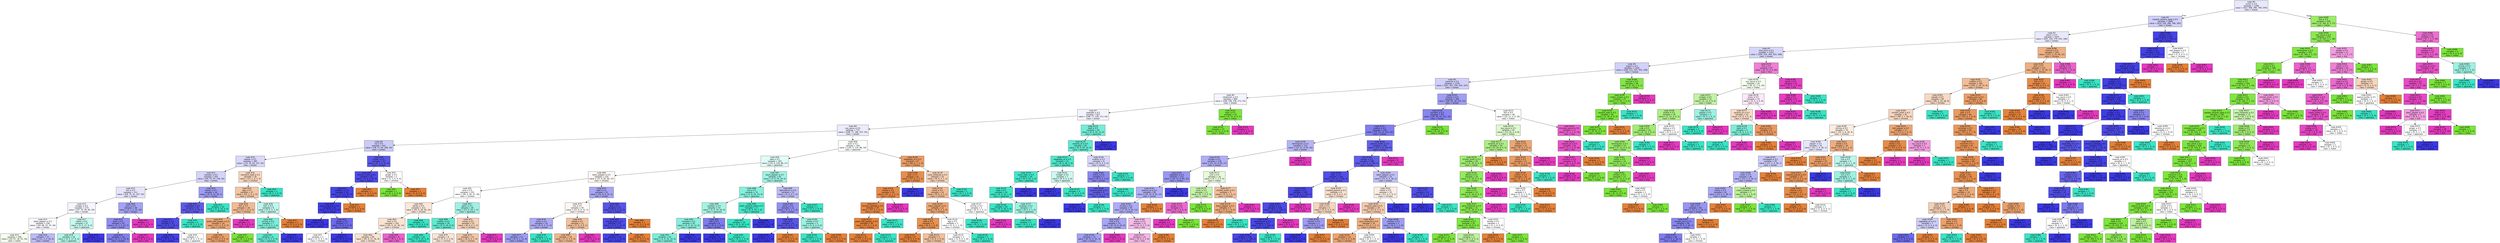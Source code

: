 digraph Tree {
node [shape=box, style="filled", color="black", fontname="helvetica"] ;
edge [fontname="helvetica"] ;
0 [label=<node &#35;0<br/>cumin &le; 0.5<br/>samples = 2298<br/>value = [412, 568, 290, 769, 259]<br/>class = korean>, fillcolor="#e8e8fc"] ;
1 [label=<node &#35;1<br/>roasted_sesame_seed &le; 0.5<br/>samples = 1868<br/>value = [410, 226, 284, 766, 182]<br/>class = korean>, fillcolor="#cfcff9"] ;
0 -> 1 [labeldistance=2.5, labelangle=45, headlabel="True"] ;
2 [label=<node &#35;2<br/>starch &le; 0.5<br/>samples = 1633<br/>value = [405, 226, 279, 543, 180]<br/>class = korean>, fillcolor="#e9e9fc"] ;
1 -> 2 ;
3 [label=<node &#35;3<br/>lime_juice &le; 0.5<br/>samples = 1413<br/>value = [254, 224, 264, 503, 168]<br/>class = korean>, fillcolor="#d6d6fa"] ;
2 -> 3 ;
4 [label=<node &#35;4<br/>yogurt &le; 0.5<br/>samples = 1326<br/>value = [248, 212, 255, 503, 108]<br/>class = korean>, fillcolor="#d2d1f9"] ;
3 -> 4 ;
5 [label=<node &#35;5<br/>cayenne &le; 0.5<br/>samples = 1278<br/>value = [247, 167, 254, 503, 107]<br/>class = korean>, fillcolor="#d0cff9"] ;
4 -> 5 ;
6 [label=<node &#35;6<br/>cardamom &le; 0.5<br/>samples = 869<br/>value = [198, 108, 236, 272, 55]<br/>class = korean>, fillcolor="#f4f4fe"] ;
5 -> 6 ;
7 [label=<node &#35;7<br/>seaweed &le; 0.5<br/>samples = 837<br/>value = [198, 77, 236, 272, 54]<br/>class = korean>, fillcolor="#f3f3fd"] ;
6 -> 7 ;
8 [label=<node &#35;8<br/>soy_sauce &le; 0.5<br/>samples = 772<br/>value = [198, 77, 186, 257, 54]<br/>class = korean>, fillcolor="#ebebfc"] ;
7 -> 8 ;
9 [label=<node &#35;9<br/>nut &le; 0.5<br/>samples = 422<br/>value = [78, 77, 63, 169, 35]<br/>class = korean>, fillcolor="#cbcbf8"] ;
8 -> 9 ;
10 [label=<node &#35;10<br/>pepper &le; 0.5<br/>samples = 385<br/>value = [74, 76, 63, 137, 35]<br/>class = korean>, fillcolor="#d9d8fa"] ;
9 -> 10 ;
11 [label=<node &#35;11<br/>soybean &le; 0.5<br/>samples = 355<br/>value = [59, 75, 55, 136, 30]<br/>class = korean>, fillcolor="#d5d4f9"] ;
10 -> 11 ;
12 [label=<node &#35;12<br/>fish &le; 0.5<br/>samples = 311<br/>value = [59, 75, 41, 107, 29]<br/>class = korean>, fillcolor="#e5e4fb"] ;
11 -> 12 ;
13 [label=<node &#35;13<br/>vinegar &le; 0.5<br/>samples = 273<br/>value = [57, 74, 39, 84, 19]<br/>class = korean>, fillcolor="#f5f5fe"] ;
12 -> 13 ;
14 [label=<node &#35;14<br/>black_pepper &le; 0.5<br/>samples = 236<br/>value = [54, 69, 22, 75, 16]<br/>class = korean>, fillcolor="#f8f8fe"] ;
13 -> 14 ;
15 [label=<node &#35;15<br/>samples = 199<br/>value = [43, 67, 18, 55, 16]<br/>class = indian>, fillcolor="#f4fdee"] ;
14 -> 15 ;
16 [label=<node &#35;16<br/>samples = 37<br/>value = [11, 2, 4, 20, 0]<br/>class = korean>, fillcolor="#bbbaf6"] ;
14 -> 16 ;
17 [label=<node &#35;17<br/>radish &le; 0.5<br/>samples = 37<br/>value = [3, 5, 17, 9, 3]<br/>class = japanese>, fillcolor="#c6f8ee"] ;
13 -> 17 ;
18 [label=<node &#35;18<br/>samples = 34<br/>value = [3, 5, 17, 6, 3]<br/>class = japanese>, fillcolor="#b1f5e8"] ;
17 -> 18 ;
19 [label=<node &#35;19<br/>samples = 3<br/>value = [0, 0, 0, 3, 0]<br/>class = korean>, fillcolor="#3c39e5"] ;
17 -> 19 ;
20 [label=<node &#35;20<br/>pork &le; 0.5<br/>samples = 38<br/>value = [2, 1, 2, 23, 10]<br/>class = korean>, fillcolor="#a4a3f3"] ;
12 -> 20 ;
21 [label=<node &#35;21<br/>bean &le; 0.5<br/>samples = 35<br/>value = [2, 1, 2, 23, 7]<br/>class = korean>, fillcolor="#908ef0"] ;
20 -> 21 ;
22 [label=<node &#35;22<br/>samples = 33<br/>value = [2, 1, 2, 23, 5]<br/>class = korean>, fillcolor="#8280ee"] ;
21 -> 22 ;
23 [label=<node &#35;23<br/>samples = 2<br/>value = [0, 0, 0, 0, 2]<br/>class = thai>, fillcolor="#e539c0"] ;
21 -> 23 ;
24 [label=<node &#35;24<br/>samples = 3<br/>value = [0, 0, 0, 0, 3]<br/>class = thai>, fillcolor="#e539c0"] ;
20 -> 24 ;
25 [label=<node &#35;25<br/>barley &le; 0.5<br/>samples = 44<br/>value = [0, 0, 14, 29, 1]<br/>class = korean>, fillcolor="#9e9cf2"] ;
11 -> 25 ;
26 [label=<node &#35;26<br/>enokidake &le; 0.5<br/>samples = 34<br/>value = [0, 0, 4, 29, 1]<br/>class = korean>, fillcolor="#5d5ae9"] ;
25 -> 26 ;
27 [label=<node &#35;27<br/>vinegar &le; 0.5<br/>samples = 32<br/>value = [0, 0, 2, 29, 1]<br/>class = korean>, fillcolor="#504de8"] ;
26 -> 27 ;
28 [label=<node &#35;28<br/>samples = 30<br/>value = [0, 0, 1, 29, 0]<br/>class = korean>, fillcolor="#4340e6"] ;
27 -> 28 ;
29 [label=<node &#35;29<br/>samples = 2<br/>value = [0, 0, 1, 0, 1]<br/>class = japanese>, fillcolor="#ffffff"] ;
27 -> 29 ;
30 [label=<node &#35;30<br/>samples = 2<br/>value = [0, 0, 2, 0, 0]<br/>class = japanese>, fillcolor="#39e5c5"] ;
26 -> 30 ;
31 [label=<node &#35;31<br/>samples = 10<br/>value = [0, 0, 10, 0, 0]<br/>class = japanese>, fillcolor="#39e5c5"] ;
25 -> 31 ;
32 [label=<node &#35;32<br/>mandarin_peel &le; 0.5<br/>samples = 30<br/>value = [15, 1, 8, 1, 5]<br/>class = chinese>, fillcolor="#f7d7c0"] ;
10 -> 32 ;
33 [label=<node &#35;33<br/>egg &le; 0.5<br/>samples = 27<br/>value = [15, 1, 5, 1, 5]<br/>class = chinese>, fillcolor="#f3c6a5"] ;
32 -> 33 ;
34 [label=<node &#35;34<br/>fish &le; 0.5<br/>samples = 18<br/>value = [12, 1, 0, 0, 5]<br/>class = chinese>, fillcolor="#f1bb94"] ;
33 -> 34 ;
35 [label=<node &#35;35<br/>green_bell_pepper &le; 0.5<br/>samples = 16<br/>value = [12, 1, 0, 0, 3]<br/>class = chinese>, fillcolor="#eda876"] ;
34 -> 35 ;
36 [label=<node &#35;36<br/>samples = 15<br/>value = [12, 0, 0, 0, 3]<br/>class = chinese>, fillcolor="#eca06a"] ;
35 -> 36 ;
37 [label=<node &#35;37<br/>samples = 1<br/>value = [0, 1, 0, 0, 0]<br/>class = indian>, fillcolor="#7be539"] ;
35 -> 37 ;
38 [label=<node &#35;38<br/>samples = 2<br/>value = [0, 0, 0, 0, 2]<br/>class = thai>, fillcolor="#e539c0"] ;
34 -> 38 ;
39 [label=<node &#35;39<br/>ham &le; 0.5<br/>samples = 9<br/>value = [3, 0, 5, 1, 0]<br/>class = japanese>, fillcolor="#bdf6ec"] ;
33 -> 39 ;
40 [label=<node &#35;40<br/>shrimp &le; 0.5<br/>samples = 7<br/>value = [1, 0, 5, 1, 0]<br/>class = japanese>, fillcolor="#7beed8"] ;
39 -> 40 ;
41 [label=<node &#35;41<br/>samples = 6<br/>value = [1, 0, 5, 0, 0]<br/>class = japanese>, fillcolor="#61ead1"] ;
40 -> 41 ;
42 [label=<node &#35;42<br/>samples = 1<br/>value = [0, 0, 0, 1, 0]<br/>class = korean>, fillcolor="#3c39e5"] ;
40 -> 42 ;
43 [label=<node &#35;43<br/>samples = 2<br/>value = [2, 0, 0, 0, 0]<br/>class = chinese>, fillcolor="#e58139"] ;
39 -> 43 ;
44 [label=<node &#35;44<br/>samples = 3<br/>value = [0, 0, 3, 0, 0]<br/>class = japanese>, fillcolor="#39e5c5"] ;
32 -> 44 ;
45 [label=<node &#35;45<br/>butter &le; 0.5<br/>samples = 37<br/>value = [4, 1, 0, 32, 0]<br/>class = korean>, fillcolor="#5a57e9"] ;
9 -> 45 ;
46 [label=<node &#35;46<br/>chicken_broth &le; 0.5<br/>samples = 35<br/>value = [3, 0, 0, 32, 0]<br/>class = korean>, fillcolor="#4e4ce7"] ;
45 -> 46 ;
47 [label=<node &#35;47<br/>shellfish &le; 0.5<br/>samples = 34<br/>value = [2, 0, 0, 32, 0]<br/>class = korean>, fillcolor="#4845e7"] ;
46 -> 47 ;
48 [label=<node &#35;48<br/>cane_molasses &le; 0.5<br/>samples = 33<br/>value = [1, 0, 0, 32, 0]<br/>class = korean>, fillcolor="#423fe6"] ;
47 -> 48 ;
49 [label=<node &#35;49<br/>samples = 28<br/>value = [0, 0, 0, 28, 0]<br/>class = korean>, fillcolor="#3c39e5"] ;
48 -> 49 ;
50 [label=<node &#35;50<br/>ginger &le; 0.5<br/>samples = 5<br/>value = [1, 0, 0, 4, 0]<br/>class = korean>, fillcolor="#6d6aec"] ;
48 -> 50 ;
51 [label=<node &#35;51<br/>samples = 2<br/>value = [1, 0, 0, 1, 0]<br/>class = chinese>, fillcolor="#ffffff"] ;
50 -> 51 ;
52 [label=<node &#35;52<br/>samples = 3<br/>value = [0, 0, 0, 3, 0]<br/>class = korean>, fillcolor="#3c39e5"] ;
50 -> 52 ;
53 [label=<node &#35;53<br/>samples = 1<br/>value = [1, 0, 0, 0, 0]<br/>class = chinese>, fillcolor="#e58139"] ;
47 -> 53 ;
54 [label=<node &#35;54<br/>samples = 1<br/>value = [1, 0, 0, 0, 0]<br/>class = chinese>, fillcolor="#e58139"] ;
46 -> 54 ;
55 [label=<node &#35;55<br/>ginger &le; 0.5<br/>samples = 2<br/>value = [1, 1, 0, 0, 0]<br/>class = chinese>, fillcolor="#ffffff"] ;
45 -> 55 ;
56 [label=<node &#35;56<br/>samples = 1<br/>value = [0, 1, 0, 0, 0]<br/>class = indian>, fillcolor="#7be539"] ;
55 -> 56 ;
57 [label=<node &#35;57<br/>samples = 1<br/>value = [1, 0, 0, 0, 0]<br/>class = chinese>, fillcolor="#e58139"] ;
55 -> 57 ;
58 [label=<node &#35;58<br/>pork &le; 0.5<br/>samples = 350<br/>value = [120, 0, 123, 88, 19]<br/>class = japanese>, fillcolor="#fcfffe"] ;
8 -> 58 ;
59 [label=<node &#35;59<br/>sake &le; 0.5<br/>samples = 293<br/>value = [74, 0, 116, 86, 17]<br/>class = japanese>, fillcolor="#e2fbf7"] ;
58 -> 59 ;
60 [label=<node &#35;60<br/>black_pepper &le; 0.5<br/>samples = 210<br/>value = [71, 0, 62, 60, 17]<br/>class = chinese>, fillcolor="#fdf7f3"] ;
59 -> 60 ;
61 [label=<node &#35;61<br/>wine &le; 0.5<br/>samples = 155<br/>value = [56, 0, 56, 27, 16]<br/>class = chinese>, fillcolor="#ffffff"] ;
60 -> 61 ;
62 [label=<node &#35;62<br/>barley &le; 0.5<br/>samples = 111<br/>value = [43, 0, 28, 26, 14]<br/>class = chinese>, fillcolor="#fae8db"] ;
61 -> 62 ;
63 [label=<node &#35;63<br/>lime &le; 0.5<br/>samples = 105<br/>value = [43, 0, 22, 26, 14]<br/>class = chinese>, fillcolor="#f9e4d4"] ;
62 -> 63 ;
64 [label=<node &#35;64<br/>samples = 99<br/>value = [43, 0, 21, 26, 9]<br/>class = chinese>, fillcolor="#f9e2d1"] ;
63 -> 64 ;
65 [label=<node &#35;65<br/>samples = 6<br/>value = [0, 0, 1, 0, 5]<br/>class = thai>, fillcolor="#ea61cd"] ;
63 -> 65 ;
66 [label=<node &#35;66<br/>samples = 6<br/>value = [0, 0, 6, 0, 0]<br/>class = japanese>, fillcolor="#39e5c5"] ;
62 -> 66 ;
67 [label=<node &#35;67<br/>garlic &le; 0.5<br/>samples = 44<br/>value = [13, 0, 28, 1, 2]<br/>class = japanese>, fillcolor="#9ff2e3"] ;
61 -> 67 ;
68 [label=<node &#35;68<br/>scallion &le; 0.5<br/>samples = 29<br/>value = [5, 0, 24, 0, 0]<br/>class = japanese>, fillcolor="#62ead1"] ;
67 -> 68 ;
69 [label=<node &#35;69<br/>samples = 20<br/>value = [0, 0, 20, 0, 0]<br/>class = japanese>, fillcolor="#39e5c5"] ;
68 -> 69 ;
70 [label=<node &#35;70<br/>samples = 9<br/>value = [5, 0, 4, 0, 0]<br/>class = chinese>, fillcolor="#fae6d7"] ;
68 -> 70 ;
71 [label=<node &#35;71<br/>honey &le; 0.5<br/>samples = 15<br/>value = [8, 0, 4, 1, 2]<br/>class = chinese>, fillcolor="#f6d1b7"] ;
67 -> 71 ;
72 [label=<node &#35;72<br/>samples = 13<br/>value = [8, 0, 4, 1, 0]<br/>class = chinese>, fillcolor="#f3c7a7"] ;
71 -> 72 ;
73 [label=<node &#35;73<br/>samples = 2<br/>value = [0, 0, 0, 0, 2]<br/>class = thai>, fillcolor="#e539c0"] ;
71 -> 73 ;
74 [label=<node &#35;74<br/>beef &le; 0.5<br/>samples = 55<br/>value = [15, 0, 6, 33, 1]<br/>class = korean>, fillcolor="#a7a6f3"] ;
60 -> 74 ;
75 [label=<node &#35;75<br/>rice &le; 0.5<br/>samples = 30<br/>value = [12, 0, 6, 11, 1]<br/>class = chinese>, fillcolor="#fef8f5"] ;
74 -> 75 ;
76 [label=<node &#35;76<br/>onion &le; 0.5<br/>samples = 19<br/>value = [5, 0, 3, 11, 0]<br/>class = korean>, fillcolor="#abaaf4"] ;
75 -> 76 ;
77 [label=<node &#35;77<br/>samples = 17<br/>value = [5, 0, 1, 11, 0]<br/>class = korean>, fillcolor="#9d9cf2"] ;
76 -> 77 ;
78 [label=<node &#35;78<br/>samples = 2<br/>value = [0, 0, 2, 0, 0]<br/>class = japanese>, fillcolor="#39e5c5"] ;
76 -> 78 ;
79 [label=<node &#35;79<br/>wheat &le; 0.5<br/>samples = 11<br/>value = [7, 0, 3, 0, 1]<br/>class = chinese>, fillcolor="#f2c09c"] ;
75 -> 79 ;
80 [label=<node &#35;80<br/>samples = 10<br/>value = [7, 0, 3, 0, 0]<br/>class = chinese>, fillcolor="#f0b78e"] ;
79 -> 80 ;
81 [label=<node &#35;81<br/>samples = 1<br/>value = [0, 0, 0, 0, 1]<br/>class = thai>, fillcolor="#e539c0"] ;
79 -> 81 ;
82 [label=<node &#35;82<br/>leek &le; 0.5<br/>samples = 25<br/>value = [3, 0, 0, 22, 0]<br/>class = korean>, fillcolor="#5754e9"] ;
74 -> 82 ;
83 [label=<node &#35;83<br/>orange_peel &le; 0.5<br/>samples = 24<br/>value = [2, 0, 0, 22, 0]<br/>class = korean>, fillcolor="#4e4be7"] ;
82 -> 83 ;
84 [label=<node &#35;84<br/>samples = 23<br/>value = [1, 0, 0, 22, 0]<br/>class = korean>, fillcolor="#4542e6"] ;
83 -> 84 ;
85 [label=<node &#35;85<br/>samples = 1<br/>value = [1, 0, 0, 0, 0]<br/>class = chinese>, fillcolor="#e58139"] ;
83 -> 85 ;
86 [label=<node &#35;86<br/>samples = 1<br/>value = [1, 0, 0, 0, 0]<br/>class = chinese>, fillcolor="#e58139"] ;
82 -> 86 ;
87 [label=<node &#35;87<br/>black_pepper &le; 0.5<br/>samples = 83<br/>value = [3, 0, 54, 26, 0]<br/>class = japanese>, fillcolor="#9ef2e3"] ;
59 -> 87 ;
88 [label=<node &#35;88<br/>rice &le; 0.5<br/>samples = 70<br/>value = [1, 0, 50, 19, 0]<br/>class = japanese>, fillcolor="#87efdc"] ;
87 -> 88 ;
89 [label=<node &#35;89<br/>soybean &le; 0.5<br/>samples = 53<br/>value = [1, 0, 34, 18, 0]<br/>class = japanese>, fillcolor="#a4f3e4"] ;
88 -> 89 ;
90 [label=<node &#35;90<br/>mustard &le; 0.5<br/>samples = 45<br/>value = [1, 0, 32, 12, 0]<br/>class = japanese>, fillcolor="#87efdc"] ;
89 -> 90 ;
91 [label=<node &#35;91<br/>samples = 43<br/>value = [1, 0, 32, 10, 0]<br/>class = japanese>, fillcolor="#7beed8"] ;
90 -> 91 ;
92 [label=<node &#35;92<br/>samples = 2<br/>value = [0, 0, 0, 2, 0]<br/>class = korean>, fillcolor="#3c39e5"] ;
90 -> 92 ;
93 [label=<node &#35;93<br/>fish &le; 0.5<br/>samples = 8<br/>value = [0, 0, 2, 6, 0]<br/>class = korean>, fillcolor="#7d7bee"] ;
89 -> 93 ;
94 [label=<node &#35;94<br/>samples = 6<br/>value = [0, 0, 0, 6, 0]<br/>class = korean>, fillcolor="#3c39e5"] ;
93 -> 94 ;
95 [label=<node &#35;95<br/>samples = 2<br/>value = [0, 0, 2, 0, 0]<br/>class = japanese>, fillcolor="#39e5c5"] ;
93 -> 95 ;
96 [label=<node &#35;96<br/>black_sesame_seed &le; 0.5<br/>samples = 17<br/>value = [0, 0, 16, 1, 0]<br/>class = japanese>, fillcolor="#45e7c9"] ;
88 -> 96 ;
97 [label=<node &#35;97<br/>samples = 16<br/>value = [0, 0, 16, 0, 0]<br/>class = japanese>, fillcolor="#39e5c5"] ;
96 -> 97 ;
98 [label=<node &#35;98<br/>samples = 1<br/>value = [0, 0, 0, 1, 0]<br/>class = korean>, fillcolor="#3c39e5"] ;
96 -> 98 ;
99 [label=<node &#35;99<br/>katsuobushi &le; 0.5<br/>samples = 13<br/>value = [2, 0, 4, 7, 0]<br/>class = korean>, fillcolor="#bebdf6"] ;
87 -> 99 ;
100 [label=<node &#35;100<br/>carrot &le; 0.5<br/>samples = 11<br/>value = [2, 0, 2, 7, 0]<br/>class = korean>, fillcolor="#9391f1"] ;
99 -> 100 ;
101 [label=<node &#35;101<br/>nut &le; 0.5<br/>samples = 8<br/>value = [1, 0, 0, 7, 0]<br/>class = korean>, fillcolor="#5855e9"] ;
100 -> 101 ;
102 [label=<node &#35;102<br/>samples = 7<br/>value = [0, 0, 0, 7, 0]<br/>class = korean>, fillcolor="#3c39e5"] ;
101 -> 102 ;
103 [label=<node &#35;103<br/>samples = 1<br/>value = [1, 0, 0, 0, 0]<br/>class = chinese>, fillcolor="#e58139"] ;
101 -> 103 ;
104 [label=<node &#35;104<br/>chicken &le; 0.5<br/>samples = 3<br/>value = [1, 0, 2, 0, 0]<br/>class = japanese>, fillcolor="#9cf2e2"] ;
100 -> 104 ;
105 [label=<node &#35;105<br/>samples = 2<br/>value = [0, 0, 2, 0, 0]<br/>class = japanese>, fillcolor="#39e5c5"] ;
104 -> 105 ;
106 [label=<node &#35;106<br/>samples = 1<br/>value = [1, 0, 0, 0, 0]<br/>class = chinese>, fillcolor="#e58139"] ;
104 -> 106 ;
107 [label=<node &#35;107<br/>samples = 2<br/>value = [0, 0, 2, 0, 0]<br/>class = japanese>, fillcolor="#39e5c5"] ;
99 -> 107 ;
108 [label=<node &#35;108<br/>vegetable_oil &le; 0.5<br/>samples = 57<br/>value = [46, 0, 7, 2, 2]<br/>class = chinese>, fillcolor="#eb9d65"] ;
58 -> 108 ;
109 [label=<node &#35;109<br/>pear &le; 0.5<br/>samples = 41<br/>value = [37, 0, 2, 1, 1]<br/>class = chinese>, fillcolor="#e88e4d"] ;
108 -> 109 ;
110 [label=<node &#35;110<br/>shallot &le; 0.5<br/>samples = 40<br/>value = [37, 0, 2, 0, 1]<br/>class = chinese>, fillcolor="#e78b49"] ;
109 -> 110 ;
111 [label=<node &#35;111<br/>chinese_cabbage &le; 0.5<br/>samples = 39<br/>value = [37, 0, 2, 0, 0]<br/>class = chinese>, fillcolor="#e68844"] ;
110 -> 111 ;
112 [label=<node &#35;112<br/>green_bell_pepper &le; 0.5<br/>samples = 38<br/>value = [37, 0, 1, 0, 0]<br/>class = chinese>, fillcolor="#e6843e"] ;
111 -> 112 ;
113 [label=<node &#35;113<br/>samples = 37<br/>value = [37, 0, 0, 0, 0]<br/>class = chinese>, fillcolor="#e58139"] ;
112 -> 113 ;
114 [label=<node &#35;114<br/>samples = 1<br/>value = [0, 0, 1, 0, 0]<br/>class = japanese>, fillcolor="#39e5c5"] ;
112 -> 114 ;
115 [label=<node &#35;115<br/>samples = 1<br/>value = [0, 0, 1, 0, 0]<br/>class = japanese>, fillcolor="#39e5c5"] ;
111 -> 115 ;
116 [label=<node &#35;116<br/>samples = 1<br/>value = [0, 0, 0, 0, 1]<br/>class = thai>, fillcolor="#e539c0"] ;
110 -> 116 ;
117 [label=<node &#35;117<br/>samples = 1<br/>value = [0, 0, 0, 1, 0]<br/>class = korean>, fillcolor="#3c39e5"] ;
109 -> 117 ;
118 [label=<node &#35;118<br/>cane_molasses &le; 0.5<br/>samples = 16<br/>value = [9, 0, 5, 1, 1]<br/>class = chinese>, fillcolor="#f6d1b7"] ;
108 -> 118 ;
119 [label=<node &#35;119<br/>carrot &le; 0.5<br/>samples = 14<br/>value = [9, 0, 3, 1, 1]<br/>class = chinese>, fillcolor="#f1ba93"] ;
118 -> 119 ;
120 [label=<node &#35;120<br/>black_pepper &le; 0.5<br/>samples = 12<br/>value = [9, 0, 2, 1, 0]<br/>class = chinese>, fillcolor="#eda774"] ;
119 -> 120 ;
121 [label=<node &#35;121<br/>sake &le; 0.5<br/>samples = 9<br/>value = [8, 0, 1, 0, 0]<br/>class = chinese>, fillcolor="#e89152"] ;
120 -> 121 ;
122 [label=<node &#35;122<br/>samples = 6<br/>value = [6, 0, 0, 0, 0]<br/>class = chinese>, fillcolor="#e58139"] ;
121 -> 122 ;
123 [label=<node &#35;123<br/>samples = 3<br/>value = [2, 0, 1, 0, 0]<br/>class = chinese>, fillcolor="#f2c09c"] ;
121 -> 123 ;
124 [label=<node &#35;124<br/>egg &le; 0.5<br/>samples = 3<br/>value = [1, 0, 1, 1, 0]<br/>class = chinese>, fillcolor="#ffffff"] ;
120 -> 124 ;
125 [label=<node &#35;125<br/>samples = 2<br/>value = [1, 0, 0, 1, 0]<br/>class = chinese>, fillcolor="#ffffff"] ;
124 -> 125 ;
126 [label=<node &#35;126<br/>samples = 1<br/>value = [0, 0, 1, 0, 0]<br/>class = japanese>, fillcolor="#39e5c5"] ;
124 -> 126 ;
127 [label=<node &#35;127<br/>shrimp &le; 0.5<br/>samples = 2<br/>value = [0, 0, 1, 0, 1]<br/>class = japanese>, fillcolor="#ffffff"] ;
119 -> 127 ;
128 [label=<node &#35;128<br/>samples = 1<br/>value = [0, 0, 1, 0, 0]<br/>class = japanese>, fillcolor="#39e5c5"] ;
127 -> 128 ;
129 [label=<node &#35;129<br/>samples = 1<br/>value = [0, 0, 0, 0, 1]<br/>class = thai>, fillcolor="#e539c0"] ;
127 -> 129 ;
130 [label=<node &#35;130<br/>samples = 2<br/>value = [0, 0, 2, 0, 0]<br/>class = japanese>, fillcolor="#39e5c5"] ;
118 -> 130 ;
131 [label=<node &#35;131<br/>beef &le; 0.5<br/>samples = 65<br/>value = [0, 0, 50, 15, 0]<br/>class = japanese>, fillcolor="#74edd6"] ;
7 -> 131 ;
132 [label=<node &#35;132<br/>sesame_oil &le; 0.5<br/>samples = 60<br/>value = [0, 0, 50, 10, 0]<br/>class = japanese>, fillcolor="#61ead1"] ;
131 -> 132 ;
133 [label=<node &#35;133<br/>vegetable_oil &le; 0.5<br/>samples = 51<br/>value = [0, 0, 46, 5, 0]<br/>class = japanese>, fillcolor="#4fe8cb"] ;
132 -> 133 ;
134 [label=<node &#35;134<br/>black_bean &le; 0.5<br/>samples = 44<br/>value = [0, 0, 42, 2, 0]<br/>class = japanese>, fillcolor="#42e6c8"] ;
133 -> 134 ;
135 [label=<node &#35;135<br/>kelp &le; 0.5<br/>samples = 43<br/>value = [0, 0, 42, 1, 0]<br/>class = japanese>, fillcolor="#3ee6c6"] ;
134 -> 135 ;
136 [label=<node &#35;136<br/>samples = 40<br/>value = [0, 0, 40, 0, 0]<br/>class = japanese>, fillcolor="#39e5c5"] ;
135 -> 136 ;
137 [label=<node &#35;137<br/>soybean &le; 0.5<br/>samples = 3<br/>value = [0, 0, 2, 1, 0]<br/>class = japanese>, fillcolor="#9cf2e2"] ;
135 -> 137 ;
138 [label=<node &#35;138<br/>samples = 2<br/>value = [0, 0, 2, 0, 0]<br/>class = japanese>, fillcolor="#39e5c5"] ;
137 -> 138 ;
139 [label=<node &#35;139<br/>samples = 1<br/>value = [0, 0, 0, 1, 0]<br/>class = korean>, fillcolor="#3c39e5"] ;
137 -> 139 ;
140 [label=<node &#35;140<br/>samples = 1<br/>value = [0, 0, 0, 1, 0]<br/>class = korean>, fillcolor="#3c39e5"] ;
134 -> 140 ;
141 [label=<node &#35;141<br/>vinegar &le; 0.5<br/>samples = 7<br/>value = [0, 0, 4, 3, 0]<br/>class = japanese>, fillcolor="#cef8f0"] ;
133 -> 141 ;
142 [label=<node &#35;142<br/>samples = 3<br/>value = [0, 0, 0, 3, 0]<br/>class = korean>, fillcolor="#3c39e5"] ;
141 -> 142 ;
143 [label=<node &#35;143<br/>samples = 4<br/>value = [0, 0, 4, 0, 0]<br/>class = japanese>, fillcolor="#39e5c5"] ;
141 -> 143 ;
144 [label=<node &#35;144<br/>scallion &le; 0.5<br/>samples = 9<br/>value = [0, 0, 4, 5, 0]<br/>class = korean>, fillcolor="#d8d7fa"] ;
132 -> 144 ;
145 [label=<node &#35;145<br/>sherry &le; 0.5<br/>samples = 7<br/>value = [0, 0, 2, 5, 0]<br/>class = korean>, fillcolor="#8a88ef"] ;
144 -> 145 ;
146 [label=<node &#35;146<br/>sesame_seed &le; 0.5<br/>samples = 6<br/>value = [0, 0, 1, 5, 0]<br/>class = korean>, fillcolor="#6361ea"] ;
145 -> 146 ;
147 [label=<node &#35;147<br/>samples = 5<br/>value = [0, 0, 0, 5, 0]<br/>class = korean>, fillcolor="#3c39e5"] ;
146 -> 147 ;
148 [label=<node &#35;148<br/>samples = 1<br/>value = [0, 0, 1, 0, 0]<br/>class = japanese>, fillcolor="#39e5c5"] ;
146 -> 148 ;
149 [label=<node &#35;149<br/>samples = 1<br/>value = [0, 0, 1, 0, 0]<br/>class = japanese>, fillcolor="#39e5c5"] ;
145 -> 149 ;
150 [label=<node &#35;150<br/>samples = 2<br/>value = [0, 0, 2, 0, 0]<br/>class = japanese>, fillcolor="#39e5c5"] ;
144 -> 150 ;
151 [label=<node &#35;151<br/>samples = 5<br/>value = [0, 0, 0, 5, 0]<br/>class = korean>, fillcolor="#3c39e5"] ;
131 -> 151 ;
152 [label=<node &#35;152<br/>bean &le; 0.5<br/>samples = 32<br/>value = [0, 31, 0, 0, 1]<br/>class = indian>, fillcolor="#7fe63f"] ;
6 -> 152 ;
153 [label=<node &#35;153<br/>samples = 31<br/>value = [0, 31, 0, 0, 0]<br/>class = indian>, fillcolor="#7be539"] ;
152 -> 153 ;
154 [label=<node &#35;154<br/>samples = 1<br/>value = [0, 0, 0, 0, 1]<br/>class = thai>, fillcolor="#e539c0"] ;
152 -> 154 ;
155 [label=<node &#35;155<br/>cilantro &le; 0.5<br/>samples = 409<br/>value = [49, 59, 18, 231, 52]<br/>class = korean>, fillcolor="#9f9ef2"] ;
5 -> 155 ;
156 [label=<node &#35;156<br/>turmeric &le; 0.5<br/>samples = 351<br/>value = [35, 38, 15, 231, 32]<br/>class = korean>, fillcolor="#8785ef"] ;
155 -> 156 ;
157 [label=<node &#35;157<br/>scallion &le; 0.5<br/>samples = 335<br/>value = [35, 22, 15, 231, 32]<br/>class = korean>, fillcolor="#807eee"] ;
156 -> 157 ;
158 [label=<node &#35;158<br/>lemongrass &le; 0.5<br/>samples = 133<br/>value = [13, 22, 9, 65, 24]<br/>class = korean>, fillcolor="#b6b5f5"] ;
157 -> 158 ;
159 [label=<node &#35;159<br/>tomato &le; 0.5<br/>samples = 126<br/>value = [13, 22, 9, 65, 17]<br/>class = korean>, fillcolor="#aeadf4"] ;
158 -> 159 ;
160 [label=<node &#35;160<br/>vegetable &le; 0.5<br/>samples = 110<br/>value = [10, 15, 8, 65, 12]<br/>class = korean>, fillcolor="#9897f1"] ;
159 -> 160 ;
161 [label=<node &#35;161<br/>peanut_oil &le; 0.5<br/>samples = 90<br/>value = [10, 15, 8, 45, 12]<br/>class = korean>, fillcolor="#b1b0f5"] ;
160 -> 161 ;
162 [label=<node &#35;162<br/>chicken &le; 0.5<br/>samples = 87<br/>value = [7, 15, 8, 45, 12]<br/>class = korean>, fillcolor="#aeacf4"] ;
161 -> 162 ;
163 [label=<node &#35;163<br/>lime &le; 0.5<br/>samples = 75<br/>value = [6, 15, 6, 42, 6]<br/>class = korean>, fillcolor="#a7a6f3"] ;
162 -> 163 ;
164 [label=<node &#35;164<br/>samples = 72<br/>value = [6, 15, 6, 42, 3]<br/>class = korean>, fillcolor="#a3a1f3"] ;
163 -> 164 ;
165 [label=<node &#35;165<br/>samples = 3<br/>value = [0, 0, 0, 0, 3]<br/>class = thai>, fillcolor="#e539c0"] ;
163 -> 165 ;
166 [label=<node &#35;166<br/>sherry &le; 0.5<br/>samples = 12<br/>value = [1, 0, 2, 3, 6]<br/>class = thai>, fillcolor="#f6bdea"] ;
162 -> 166 ;
167 [label=<node &#35;167<br/>samples = 11<br/>value = [0, 0, 2, 3, 6]<br/>class = thai>, fillcolor="#f5b5e7"] ;
166 -> 167 ;
168 [label=<node &#35;168<br/>samples = 1<br/>value = [1, 0, 0, 0, 0]<br/>class = chinese>, fillcolor="#e58139"] ;
166 -> 168 ;
169 [label=<node &#35;169<br/>samples = 3<br/>value = [3, 0, 0, 0, 0]<br/>class = chinese>, fillcolor="#e58139"] ;
161 -> 169 ;
170 [label=<node &#35;170<br/>samples = 20<br/>value = [0, 0, 0, 20, 0]<br/>class = korean>, fillcolor="#3c39e5"] ;
160 -> 170 ;
171 [label=<node &#35;171<br/>corn &le; 0.5<br/>samples = 16<br/>value = [3, 7, 1, 0, 5]<br/>class = indian>, fillcolor="#e7fadb"] ;
159 -> 171 ;
172 [label=<node &#35;172<br/>onion &le; 0.5<br/>samples = 11<br/>value = [0, 7, 0, 0, 4]<br/>class = indian>, fillcolor="#c6f4aa"] ;
171 -> 172 ;
173 [label=<node &#35;173<br/>ginger &le; 0.5<br/>samples = 5<br/>value = [0, 1, 0, 0, 4]<br/>class = thai>, fillcolor="#ec6ad0"] ;
172 -> 173 ;
174 [label=<node &#35;174<br/>samples = 4<br/>value = [0, 0, 0, 0, 4]<br/>class = thai>, fillcolor="#e539c0"] ;
173 -> 174 ;
175 [label=<node &#35;175<br/>samples = 1<br/>value = [0, 1, 0, 0, 0]<br/>class = indian>, fillcolor="#7be539"] ;
173 -> 175 ;
176 [label=<node &#35;176<br/>samples = 6<br/>value = [0, 6, 0, 0, 0]<br/>class = indian>, fillcolor="#7be539"] ;
172 -> 176 ;
177 [label=<node &#35;177<br/>chicken_broth &le; 0.5<br/>samples = 5<br/>value = [3, 0, 1, 0, 1]<br/>class = chinese>, fillcolor="#f2c09c"] ;
171 -> 177 ;
178 [label=<node &#35;178<br/>black_pepper &le; 0.5<br/>samples = 4<br/>value = [3, 0, 1, 0, 0]<br/>class = chinese>, fillcolor="#eeab7b"] ;
177 -> 178 ;
179 [label=<node &#35;179<br/>samples = 3<br/>value = [3, 0, 0, 0, 0]<br/>class = chinese>, fillcolor="#e58139"] ;
178 -> 179 ;
180 [label=<node &#35;180<br/>samples = 1<br/>value = [0, 0, 1, 0, 0]<br/>class = japanese>, fillcolor="#39e5c5"] ;
178 -> 180 ;
181 [label=<node &#35;181<br/>samples = 1<br/>value = [0, 0, 0, 0, 1]<br/>class = thai>, fillcolor="#e539c0"] ;
177 -> 181 ;
182 [label=<node &#35;182<br/>samples = 7<br/>value = [0, 0, 0, 0, 7]<br/>class = thai>, fillcolor="#e539c0"] ;
158 -> 182 ;
183 [label=<node &#35;183<br/>peanut_butter &le; 0.5<br/>samples = 202<br/>value = [22, 0, 6, 166, 8]<br/>class = korean>, fillcolor="#6361ea"] ;
157 -> 183 ;
184 [label=<node &#35;184<br/>vinegar &le; 0.5<br/>samples = 198<br/>value = [22, 0, 6, 166, 4]<br/>class = korean>, fillcolor="#5f5dea"] ;
183 -> 184 ;
185 [label=<node &#35;185<br/>bean &le; 0.5<br/>samples = 165<br/>value = [11, 0, 3, 148, 3]<br/>class = korean>, fillcolor="#524fe8"] ;
184 -> 185 ;
186 [label=<node &#35;186<br/>pepper &le; 0.5<br/>samples = 159<br/>value = [8, 0, 3, 146, 2]<br/>class = korean>, fillcolor="#4d4ae7"] ;
185 -> 186 ;
187 [label=<node &#35;187<br/>tomato &le; 0.5<br/>samples = 158<br/>value = [8, 0, 3, 146, 1]<br/>class = korean>, fillcolor="#4c49e7"] ;
186 -> 187 ;
188 [label=<node &#35;188<br/>katsuobushi &le; 0.5<br/>samples = 157<br/>value = [8, 0, 3, 146, 0]<br/>class = korean>, fillcolor="#4a48e7"] ;
187 -> 188 ;
189 [label=<node &#35;189<br/>samples = 156<br/>value = [8, 0, 2, 146, 0]<br/>class = korean>, fillcolor="#4946e7"] ;
188 -> 189 ;
190 [label=<node &#35;190<br/>samples = 1<br/>value = [0, 0, 1, 0, 0]<br/>class = japanese>, fillcolor="#39e5c5"] ;
188 -> 190 ;
191 [label=<node &#35;191<br/>samples = 1<br/>value = [0, 0, 0, 0, 1]<br/>class = thai>, fillcolor="#e539c0"] ;
187 -> 191 ;
192 [label=<node &#35;192<br/>samples = 1<br/>value = [0, 0, 0, 0, 1]<br/>class = thai>, fillcolor="#e539c0"] ;
186 -> 192 ;
193 [label=<node &#35;193<br/>roasted_peanut &le; 0.5<br/>samples = 6<br/>value = [3, 0, 0, 2, 1]<br/>class = chinese>, fillcolor="#f8e0ce"] ;
185 -> 193 ;
194 [label=<node &#35;194<br/>pork &le; 0.5<br/>samples = 5<br/>value = [3, 0, 0, 2, 0]<br/>class = chinese>, fillcolor="#f6d5bd"] ;
193 -> 194 ;
195 [label=<node &#35;195<br/>broccoli &le; 0.5<br/>samples = 3<br/>value = [1, 0, 0, 2, 0]<br/>class = korean>, fillcolor="#9e9cf2"] ;
194 -> 195 ;
196 [label=<node &#35;196<br/>samples = 2<br/>value = [0, 0, 0, 2, 0]<br/>class = korean>, fillcolor="#3c39e5"] ;
195 -> 196 ;
197 [label=<node &#35;197<br/>samples = 1<br/>value = [1, 0, 0, 0, 0]<br/>class = chinese>, fillcolor="#e58139"] ;
195 -> 197 ;
198 [label=<node &#35;198<br/>samples = 2<br/>value = [2, 0, 0, 0, 0]<br/>class = chinese>, fillcolor="#e58139"] ;
194 -> 198 ;
199 [label=<node &#35;199<br/>samples = 1<br/>value = [0, 0, 0, 0, 1]<br/>class = thai>, fillcolor="#e539c0"] ;
193 -> 199 ;
200 [label=<node &#35;200<br/>black_pepper &le; 0.5<br/>samples = 33<br/>value = [11, 0, 3, 18, 1]<br/>class = korean>, fillcolor="#c1c0f7"] ;
184 -> 200 ;
201 [label=<node &#35;201<br/>radish &le; 0.5<br/>samples = 23<br/>value = [11, 0, 2, 9, 1]<br/>class = chinese>, fillcolor="#fbede3"] ;
200 -> 201 ;
202 [label=<node &#35;202<br/>sesame_seed &le; 0.5<br/>samples = 19<br/>value = [11, 0, 2, 5, 1]<br/>class = chinese>, fillcolor="#f4c9aa"] ;
201 -> 202 ;
203 [label=<node &#35;203<br/>cane_molasses &le; 0.5<br/>samples = 16<br/>value = [11, 0, 1, 3, 1]<br/>class = chinese>, fillcolor="#efb185"] ;
202 -> 203 ;
204 [label=<node &#35;204<br/>samples = 14<br/>value = [11, 0, 0, 3, 0]<br/>class = chinese>, fillcolor="#eca36f"] ;
203 -> 204 ;
205 [label=<node &#35;205<br/>samples = 2<br/>value = [0, 0, 1, 0, 1]<br/>class = japanese>, fillcolor="#ffffff"] ;
203 -> 205 ;
206 [label=<node &#35;206<br/>chicken &le; 0.5<br/>samples = 3<br/>value = [0, 0, 1, 2, 0]<br/>class = korean>, fillcolor="#9e9cf2"] ;
202 -> 206 ;
207 [label=<node &#35;207<br/>samples = 2<br/>value = [0, 0, 0, 2, 0]<br/>class = korean>, fillcolor="#3c39e5"] ;
206 -> 207 ;
208 [label=<node &#35;208<br/>samples = 1<br/>value = [0, 0, 1, 0, 0]<br/>class = japanese>, fillcolor="#39e5c5"] ;
206 -> 208 ;
209 [label=<node &#35;209<br/>samples = 4<br/>value = [0, 0, 0, 4, 0]<br/>class = korean>, fillcolor="#3c39e5"] ;
201 -> 209 ;
210 [label=<node &#35;210<br/>lime &le; 0.5<br/>samples = 10<br/>value = [0, 0, 1, 9, 0]<br/>class = korean>, fillcolor="#524fe8"] ;
200 -> 210 ;
211 [label=<node &#35;211<br/>samples = 9<br/>value = [0, 0, 0, 9, 0]<br/>class = korean>, fillcolor="#3c39e5"] ;
210 -> 211 ;
212 [label=<node &#35;212<br/>samples = 1<br/>value = [0, 0, 1, 0, 0]<br/>class = japanese>, fillcolor="#39e5c5"] ;
210 -> 212 ;
213 [label=<node &#35;213<br/>samples = 4<br/>value = [0, 0, 0, 0, 4]<br/>class = thai>, fillcolor="#e539c0"] ;
183 -> 213 ;
214 [label=<node &#35;214<br/>samples = 16<br/>value = [0, 16, 0, 0, 0]<br/>class = indian>, fillcolor="#7be539"] ;
156 -> 214 ;
215 [label=<node &#35;215<br/>fish &le; 0.5<br/>samples = 58<br/>value = [14, 21, 3, 0, 20]<br/>class = indian>, fillcolor="#fcfefa"] ;
155 -> 215 ;
216 [label=<node &#35;216<br/>soy_sauce &le; 0.5<br/>samples = 41<br/>value = [13, 20, 2, 0, 6]<br/>class = indian>, fillcolor="#def8ce"] ;
215 -> 216 ;
217 [label=<node &#35;217<br/>sesame_oil &le; 0.5<br/>samples = 29<br/>value = [4, 20, 0, 0, 5]<br/>class = indian>, fillcolor="#acef83"] ;
216 -> 217 ;
218 [label=<node &#35;218<br/>chicken_broth &le; 0.5<br/>samples = 26<br/>value = [1, 20, 0, 0, 5]<br/>class = indian>, fillcolor="#a1ec72"] ;
217 -> 218 ;
219 [label=<node &#35;219<br/>lettuce &le; 0.5<br/>samples = 24<br/>value = [1, 20, 0, 0, 3]<br/>class = indian>, fillcolor="#94ea5f"] ;
218 -> 219 ;
220 [label=<node &#35;220<br/>wine &le; 0.5<br/>samples = 23<br/>value = [1, 20, 0, 0, 2]<br/>class = indian>, fillcolor="#8ee955"] ;
219 -> 220 ;
221 [label=<node &#35;221<br/>cane_molasses &le; 0.5<br/>samples = 22<br/>value = [1, 20, 0, 0, 1]<br/>class = indian>, fillcolor="#88e74c"] ;
220 -> 221 ;
222 [label=<node &#35;222<br/>coriander &le; 0.5<br/>samples = 20<br/>value = [0, 19, 0, 0, 1]<br/>class = indian>, fillcolor="#82e643"] ;
221 -> 222 ;
223 [label=<node &#35;223<br/>samples = 17<br/>value = [0, 17, 0, 0, 0]<br/>class = indian>, fillcolor="#7be539"] ;
222 -> 223 ;
224 [label=<node &#35;224<br/>samples = 3<br/>value = [0, 2, 0, 0, 1]<br/>class = indian>, fillcolor="#bdf29c"] ;
222 -> 224 ;
225 [label=<node &#35;225<br/>tomato &le; 0.5<br/>samples = 2<br/>value = [1, 1, 0, 0, 0]<br/>class = chinese>, fillcolor="#ffffff"] ;
221 -> 225 ;
226 [label=<node &#35;226<br/>samples = 1<br/>value = [1, 0, 0, 0, 0]<br/>class = chinese>, fillcolor="#e58139"] ;
225 -> 226 ;
227 [label=<node &#35;227<br/>samples = 1<br/>value = [0, 1, 0, 0, 0]<br/>class = indian>, fillcolor="#7be539"] ;
225 -> 227 ;
228 [label=<node &#35;228<br/>samples = 1<br/>value = [0, 0, 0, 0, 1]<br/>class = thai>, fillcolor="#e539c0"] ;
220 -> 228 ;
229 [label=<node &#35;229<br/>samples = 1<br/>value = [0, 0, 0, 0, 1]<br/>class = thai>, fillcolor="#e539c0"] ;
219 -> 229 ;
230 [label=<node &#35;230<br/>samples = 2<br/>value = [0, 0, 0, 0, 2]<br/>class = thai>, fillcolor="#e539c0"] ;
218 -> 230 ;
231 [label=<node &#35;231<br/>samples = 3<br/>value = [3, 0, 0, 0, 0]<br/>class = chinese>, fillcolor="#e58139"] ;
217 -> 231 ;
232 [label=<node &#35;232<br/>cream &le; 0.5<br/>samples = 12<br/>value = [9, 0, 2, 0, 1]<br/>class = chinese>, fillcolor="#eda774"] ;
216 -> 232 ;
233 [label=<node &#35;233<br/>carrot &le; 0.5<br/>samples = 11<br/>value = [9, 0, 2, 0, 0]<br/>class = chinese>, fillcolor="#eb9d65"] ;
232 -> 233 ;
234 [label=<node &#35;234<br/>scallion &le; 0.5<br/>samples = 10<br/>value = [9, 0, 1, 0, 0]<br/>class = chinese>, fillcolor="#e88f4f"] ;
233 -> 234 ;
235 [label=<node &#35;235<br/>rice &le; 0.5<br/>samples = 2<br/>value = [1, 0, 1, 0, 0]<br/>class = chinese>, fillcolor="#ffffff"] ;
234 -> 235 ;
236 [label=<node &#35;236<br/>samples = 1<br/>value = [0, 0, 1, 0, 0]<br/>class = japanese>, fillcolor="#39e5c5"] ;
235 -> 236 ;
237 [label=<node &#35;237<br/>samples = 1<br/>value = [1, 0, 0, 0, 0]<br/>class = chinese>, fillcolor="#e58139"] ;
235 -> 237 ;
238 [label=<node &#35;238<br/>samples = 8<br/>value = [8, 0, 0, 0, 0]<br/>class = chinese>, fillcolor="#e58139"] ;
234 -> 238 ;
239 [label=<node &#35;239<br/>samples = 1<br/>value = [0, 0, 1, 0, 0]<br/>class = japanese>, fillcolor="#39e5c5"] ;
233 -> 239 ;
240 [label=<node &#35;240<br/>samples = 1<br/>value = [0, 0, 0, 0, 1]<br/>class = thai>, fillcolor="#e539c0"] ;
232 -> 240 ;
241 [label=<node &#35;241<br/>brussels_sprout &le; 0.5<br/>samples = 17<br/>value = [1, 1, 1, 0, 14]<br/>class = thai>, fillcolor="#ea5ecc"] ;
215 -> 241 ;
242 [label=<node &#35;242<br/>sesame_oil &le; 0.5<br/>samples = 16<br/>value = [1, 1, 0, 0, 14]<br/>class = thai>, fillcolor="#e853c8"] ;
241 -> 242 ;
243 [label=<node &#35;243<br/>turmeric &le; 0.5<br/>samples = 15<br/>value = [0, 1, 0, 0, 14]<br/>class = thai>, fillcolor="#e747c4"] ;
242 -> 243 ;
244 [label=<node &#35;244<br/>samples = 14<br/>value = [0, 0, 0, 0, 14]<br/>class = thai>, fillcolor="#e539c0"] ;
243 -> 244 ;
245 [label=<node &#35;245<br/>samples = 1<br/>value = [0, 1, 0, 0, 0]<br/>class = indian>, fillcolor="#7be539"] ;
243 -> 245 ;
246 [label=<node &#35;246<br/>samples = 1<br/>value = [1, 0, 0, 0, 0]<br/>class = chinese>, fillcolor="#e58139"] ;
242 -> 246 ;
247 [label=<node &#35;247<br/>samples = 1<br/>value = [0, 0, 1, 0, 0]<br/>class = japanese>, fillcolor="#39e5c5"] ;
241 -> 247 ;
248 [label=<node &#35;248<br/>broccoli &le; 0.5<br/>samples = 48<br/>value = [1, 45, 1, 0, 1]<br/>class = indian>, fillcolor="#83e746"] ;
4 -> 248 ;
249 [label=<node &#35;249<br/>cream_cheese &le; 0.5<br/>samples = 47<br/>value = [1, 45, 1, 0, 0]<br/>class = indian>, fillcolor="#81e642"] ;
248 -> 249 ;
250 [label=<node &#35;250<br/>sesame_seed &le; 0.5<br/>samples = 46<br/>value = [1, 45, 0, 0, 0]<br/>class = indian>, fillcolor="#7ee63d"] ;
249 -> 250 ;
251 [label=<node &#35;251<br/>samples = 45<br/>value = [0, 45, 0, 0, 0]<br/>class = indian>, fillcolor="#7be539"] ;
250 -> 251 ;
252 [label=<node &#35;252<br/>samples = 1<br/>value = [1, 0, 0, 0, 0]<br/>class = chinese>, fillcolor="#e58139"] ;
250 -> 252 ;
253 [label=<node &#35;253<br/>samples = 1<br/>value = [0, 0, 1, 0, 0]<br/>class = japanese>, fillcolor="#39e5c5"] ;
249 -> 253 ;
254 [label=<node &#35;254<br/>samples = 1<br/>value = [0, 0, 0, 0, 1]<br/>class = thai>, fillcolor="#e539c0"] ;
248 -> 254 ;
255 [label=<node &#35;255<br/>fish &le; 0.5<br/>samples = 87<br/>value = [6, 12, 9, 0, 60]<br/>class = thai>, fillcolor="#ee80d7"] ;
3 -> 255 ;
256 [label=<node &#35;256<br/>soy_sauce &le; 0.5<br/>samples = 35<br/>value = [6, 12, 7, 0, 10]<br/>class = indian>, fillcolor="#f4fdef"] ;
255 -> 256 ;
257 [label=<node &#35;257<br/>vinegar &le; 0.5<br/>samples = 21<br/>value = [1, 12, 4, 0, 4]<br/>class = indian>, fillcolor="#c1f3a2"] ;
256 -> 257 ;
258 [label=<node &#35;258<br/>shallot &le; 0.5<br/>samples = 18<br/>value = [1, 12, 2, 0, 3]<br/>class = indian>, fillcolor="#b0ef88"] ;
257 -> 258 ;
259 [label=<node &#35;259<br/>crab &le; 0.5<br/>samples = 16<br/>value = [1, 12, 1, 0, 2]<br/>class = indian>, fillcolor="#a1ec72"] ;
258 -> 259 ;
260 [label=<node &#35;260<br/>lemongrass &le; 0.5<br/>samples = 15<br/>value = [1, 12, 0, 0, 2]<br/>class = indian>, fillcolor="#99eb67"] ;
259 -> 260 ;
261 [label=<node &#35;261<br/>radish &le; 0.5<br/>samples = 14<br/>value = [1, 12, 0, 0, 1]<br/>class = indian>, fillcolor="#8fe957"] ;
260 -> 261 ;
262 [label=<node &#35;262<br/>chicken &le; 0.5<br/>samples = 13<br/>value = [1, 12, 0, 0, 0]<br/>class = indian>, fillcolor="#86e749"] ;
261 -> 262 ;
263 [label=<node &#35;263<br/>samples = 11<br/>value = [0, 11, 0, 0, 0]<br/>class = indian>, fillcolor="#7be539"] ;
262 -> 263 ;
264 [label=<node &#35;264<br/>mint &le; 0.5<br/>samples = 2<br/>value = [1, 1, 0, 0, 0]<br/>class = chinese>, fillcolor="#ffffff"] ;
262 -> 264 ;
265 [label=<node &#35;265<br/>samples = 1<br/>value = [1, 0, 0, 0, 0]<br/>class = chinese>, fillcolor="#e58139"] ;
264 -> 265 ;
266 [label=<node &#35;266<br/>samples = 1<br/>value = [0, 1, 0, 0, 0]<br/>class = indian>, fillcolor="#7be539"] ;
264 -> 266 ;
267 [label=<node &#35;267<br/>samples = 1<br/>value = [0, 0, 0, 0, 1]<br/>class = thai>, fillcolor="#e539c0"] ;
261 -> 267 ;
268 [label=<node &#35;268<br/>samples = 1<br/>value = [0, 0, 0, 0, 1]<br/>class = thai>, fillcolor="#e539c0"] ;
260 -> 268 ;
269 [label=<node &#35;269<br/>samples = 1<br/>value = [0, 0, 1, 0, 0]<br/>class = japanese>, fillcolor="#39e5c5"] ;
259 -> 269 ;
270 [label=<node &#35;270<br/>lettuce &le; 0.5<br/>samples = 2<br/>value = [0, 0, 1, 0, 1]<br/>class = japanese>, fillcolor="#ffffff"] ;
258 -> 270 ;
271 [label=<node &#35;271<br/>samples = 1<br/>value = [0, 0, 0, 0, 1]<br/>class = thai>, fillcolor="#e539c0"] ;
270 -> 271 ;
272 [label=<node &#35;272<br/>samples = 1<br/>value = [0, 0, 1, 0, 0]<br/>class = japanese>, fillcolor="#39e5c5"] ;
270 -> 272 ;
273 [label=<node &#35;273<br/>pepper &le; 0.5<br/>samples = 3<br/>value = [0, 0, 2, 0, 1]<br/>class = japanese>, fillcolor="#9cf2e2"] ;
257 -> 273 ;
274 [label=<node &#35;274<br/>samples = 2<br/>value = [0, 0, 2, 0, 0]<br/>class = japanese>, fillcolor="#39e5c5"] ;
273 -> 274 ;
275 [label=<node &#35;275<br/>samples = 1<br/>value = [0, 0, 0, 0, 1]<br/>class = thai>, fillcolor="#e539c0"] ;
273 -> 275 ;
276 [label=<node &#35;276<br/>onion &le; 0.5<br/>samples = 14<br/>value = [5, 0, 3, 0, 6]<br/>class = thai>, fillcolor="#fce9f8"] ;
256 -> 276 ;
277 [label=<node &#35;277<br/>sesame_oil &le; 0.5<br/>samples = 10<br/>value = [5, 0, 3, 0, 2]<br/>class = chinese>, fillcolor="#f8dbc6"] ;
276 -> 277 ;
278 [label=<node &#35;278<br/>basil &le; 0.5<br/>samples = 4<br/>value = [0, 0, 3, 0, 1]<br/>class = japanese>, fillcolor="#7beed8"] ;
277 -> 278 ;
279 [label=<node &#35;279<br/>samples = 3<br/>value = [0, 0, 3, 0, 0]<br/>class = japanese>, fillcolor="#39e5c5"] ;
278 -> 279 ;
280 [label=<node &#35;280<br/>samples = 1<br/>value = [0, 0, 0, 0, 1]<br/>class = thai>, fillcolor="#e539c0"] ;
278 -> 280 ;
281 [label=<node &#35;281<br/>olive_oil &le; 0.5<br/>samples = 6<br/>value = [5, 0, 0, 0, 1]<br/>class = chinese>, fillcolor="#ea9a61"] ;
277 -> 281 ;
282 [label=<node &#35;282<br/>samples = 5<br/>value = [5, 0, 0, 0, 0]<br/>class = chinese>, fillcolor="#e58139"] ;
281 -> 282 ;
283 [label=<node &#35;283<br/>samples = 1<br/>value = [0, 0, 0, 0, 1]<br/>class = thai>, fillcolor="#e539c0"] ;
281 -> 283 ;
284 [label=<node &#35;284<br/>samples = 4<br/>value = [0, 0, 0, 0, 4]<br/>class = thai>, fillcolor="#e539c0"] ;
276 -> 284 ;
285 [label=<node &#35;285<br/>bacon &le; 0.5<br/>samples = 52<br/>value = [0, 0, 2, 0, 50]<br/>class = thai>, fillcolor="#e641c3"] ;
255 -> 285 ;
286 [label=<node &#35;286<br/>sake &le; 0.5<br/>samples = 51<br/>value = [0, 0, 1, 0, 50]<br/>class = thai>, fillcolor="#e63dc1"] ;
285 -> 286 ;
287 [label=<node &#35;287<br/>samples = 50<br/>value = [0, 0, 0, 0, 50]<br/>class = thai>, fillcolor="#e539c0"] ;
286 -> 287 ;
288 [label=<node &#35;288<br/>samples = 1<br/>value = [0, 0, 1, 0, 0]<br/>class = japanese>, fillcolor="#39e5c5"] ;
286 -> 288 ;
289 [label=<node &#35;289<br/>samples = 1<br/>value = [0, 0, 1, 0, 0]<br/>class = japanese>, fillcolor="#39e5c5"] ;
285 -> 289 ;
290 [label=<node &#35;290<br/>coconut &le; 0.5<br/>samples = 220<br/>value = [151, 2, 15, 40, 12]<br/>class = chinese>, fillcolor="#efb185"] ;
2 -> 290 ;
291 [label=<node &#35;291<br/>pork &le; 0.5<br/>samples = 214<br/>value = [151, 2, 14, 40, 7]<br/>class = chinese>, fillcolor="#eeaf81"] ;
290 -> 291 ;
292 [label=<node &#35;292<br/>scallion &le; 0.5<br/>samples = 160<br/>value = [101, 2, 14, 37, 6]<br/>class = chinese>, fillcolor="#f1bd98"] ;
291 -> 292 ;
293 [label=<node &#35;293<br/>wasabi &le; 0.5<br/>samples = 94<br/>value = [48, 2, 10, 28, 6]<br/>class = chinese>, fillcolor="#f7d9c3"] ;
292 -> 293 ;
294 [label=<node &#35;294<br/>chicken_broth &le; 0.5<br/>samples = 91<br/>value = [48, 2, 7, 28, 6]<br/>class = chinese>, fillcolor="#f7d7c0"] ;
293 -> 294 ;
295 [label=<node &#35;295<br/>shrimp &le; 0.5<br/>samples = 74<br/>value = [35, 2, 6, 28, 3]<br/>class = chinese>, fillcolor="#fbece1"] ;
294 -> 295 ;
296 [label=<node &#35;296<br/>pepper &le; 0.5<br/>samples = 55<br/>value = [22, 2, 4, 26, 1]<br/>class = korean>, fillcolor="#e7e7fc"] ;
295 -> 296 ;
297 [label=<node &#35;297<br/>pineapple &le; 0.5<br/>samples = 50<br/>value = [17, 2, 4, 26, 1]<br/>class = korean>, fillcolor="#cac9f8"] ;
296 -> 297 ;
298 [label=<node &#35;298<br/>cream &le; 0.5<br/>samples = 46<br/>value = [13, 2, 4, 26, 1]<br/>class = korean>, fillcolor="#b2b1f5"] ;
297 -> 298 ;
299 [label=<node &#35;299<br/>sherry &le; 0.5<br/>samples = 43<br/>value = [13, 0, 3, 26, 1]<br/>class = korean>, fillcolor="#aaa9f4"] ;
298 -> 299 ;
300 [label=<node &#35;300<br/>pea &le; 0.5<br/>samples = 40<br/>value = [10, 0, 3, 26, 1]<br/>class = korean>, fillcolor="#9795f1"] ;
299 -> 300 ;
301 [label=<node &#35;301<br/>orange_juice &le; 0.5<br/>samples = 38<br/>value = [8, 0, 3, 26, 1]<br/>class = korean>, fillcolor="#8a88ef"] ;
300 -> 301 ;
302 [label=<node &#35;302<br/>samples = 36<br/>value = [7, 0, 2, 26, 1]<br/>class = korean>, fillcolor="#7f7dee"] ;
301 -> 302 ;
303 [label=<node &#35;303<br/>samples = 2<br/>value = [1, 0, 1, 0, 0]<br/>class = chinese>, fillcolor="#ffffff"] ;
301 -> 303 ;
304 [label=<node &#35;304<br/>samples = 2<br/>value = [2, 0, 0, 0, 0]<br/>class = chinese>, fillcolor="#e58139"] ;
300 -> 304 ;
305 [label=<node &#35;305<br/>samples = 3<br/>value = [3, 0, 0, 0, 0]<br/>class = chinese>, fillcolor="#e58139"] ;
299 -> 305 ;
306 [label=<node &#35;306<br/>cream_cheese &le; 0.5<br/>samples = 3<br/>value = [0, 2, 1, 0, 0]<br/>class = indian>, fillcolor="#bdf29c"] ;
298 -> 306 ;
307 [label=<node &#35;307<br/>samples = 2<br/>value = [0, 2, 0, 0, 0]<br/>class = indian>, fillcolor="#7be539"] ;
306 -> 307 ;
308 [label=<node &#35;308<br/>samples = 1<br/>value = [0, 0, 1, 0, 0]<br/>class = japanese>, fillcolor="#39e5c5"] ;
306 -> 308 ;
309 [label=<node &#35;309<br/>samples = 4<br/>value = [4, 0, 0, 0, 0]<br/>class = chinese>, fillcolor="#e58139"] ;
297 -> 309 ;
310 [label=<node &#35;310<br/>samples = 5<br/>value = [5, 0, 0, 0, 0]<br/>class = chinese>, fillcolor="#e58139"] ;
296 -> 310 ;
311 [label=<node &#35;311<br/>wheat &le; 0.5<br/>samples = 19<br/>value = [13, 0, 2, 2, 2]<br/>class = chinese>, fillcolor="#eead7f"] ;
295 -> 311 ;
312 [label=<node &#35;312<br/>carrot &le; 0.5<br/>samples = 15<br/>value = [12, 0, 0, 1, 2]<br/>class = chinese>, fillcolor="#eb9e67"] ;
311 -> 312 ;
313 [label=<node &#35;313<br/>roasted_peanut &le; 0.5<br/>samples = 14<br/>value = [12, 0, 0, 0, 2]<br/>class = chinese>, fillcolor="#e9965a"] ;
312 -> 313 ;
314 [label=<node &#35;314<br/>cilantro &le; 0.5<br/>samples = 13<br/>value = [12, 0, 0, 0, 1]<br/>class = chinese>, fillcolor="#e78c49"] ;
313 -> 314 ;
315 [label=<node &#35;315<br/>samples = 11<br/>value = [11, 0, 0, 0, 0]<br/>class = chinese>, fillcolor="#e58139"] ;
314 -> 315 ;
316 [label=<node &#35;316<br/>samples = 2<br/>value = [1, 0, 0, 0, 1]<br/>class = chinese>, fillcolor="#ffffff"] ;
314 -> 316 ;
317 [label=<node &#35;317<br/>samples = 1<br/>value = [0, 0, 0, 0, 1]<br/>class = thai>, fillcolor="#e539c0"] ;
313 -> 317 ;
318 [label=<node &#35;318<br/>samples = 1<br/>value = [0, 0, 0, 1, 0]<br/>class = korean>, fillcolor="#3c39e5"] ;
312 -> 318 ;
319 [label=<node &#35;319<br/>rice &le; 0.5<br/>samples = 4<br/>value = [1, 0, 2, 1, 0]<br/>class = japanese>, fillcolor="#bdf6ec"] ;
311 -> 319 ;
320 [label=<node &#35;320<br/>nut &le; 0.5<br/>samples = 3<br/>value = [0, 0, 2, 1, 0]<br/>class = japanese>, fillcolor="#9cf2e2"] ;
319 -> 320 ;
321 [label=<node &#35;321<br/>samples = 2<br/>value = [0, 0, 2, 0, 0]<br/>class = japanese>, fillcolor="#39e5c5"] ;
320 -> 321 ;
322 [label=<node &#35;322<br/>samples = 1<br/>value = [0, 0, 0, 1, 0]<br/>class = korean>, fillcolor="#3c39e5"] ;
320 -> 322 ;
323 [label=<node &#35;323<br/>samples = 1<br/>value = [1, 0, 0, 0, 0]<br/>class = chinese>, fillcolor="#e58139"] ;
319 -> 323 ;
324 [label=<node &#35;324<br/>bell_pepper &le; 0.5<br/>samples = 17<br/>value = [13, 0, 1, 0, 3]<br/>class = chinese>, fillcolor="#eca572"] ;
294 -> 324 ;
325 [label=<node &#35;325<br/>wheat &le; 0.5<br/>samples = 14<br/>value = [13, 0, 0, 0, 1]<br/>class = chinese>, fillcolor="#e78b48"] ;
324 -> 325 ;
326 [label=<node &#35;326<br/>samples = 13<br/>value = [13, 0, 0, 0, 0]<br/>class = chinese>, fillcolor="#e58139"] ;
325 -> 326 ;
327 [label=<node &#35;327<br/>samples = 1<br/>value = [0, 0, 0, 0, 1]<br/>class = thai>, fillcolor="#e539c0"] ;
325 -> 327 ;
328 [label=<node &#35;328<br/>soy_sauce &le; 0.5<br/>samples = 3<br/>value = [0, 0, 1, 0, 2]<br/>class = thai>, fillcolor="#f29ce0"] ;
324 -> 328 ;
329 [label=<node &#35;329<br/>samples = 2<br/>value = [0, 0, 0, 0, 2]<br/>class = thai>, fillcolor="#e539c0"] ;
328 -> 329 ;
330 [label=<node &#35;330<br/>samples = 1<br/>value = [0, 0, 1, 0, 0]<br/>class = japanese>, fillcolor="#39e5c5"] ;
328 -> 330 ;
331 [label=<node &#35;331<br/>samples = 3<br/>value = [0, 0, 3, 0, 0]<br/>class = japanese>, fillcolor="#39e5c5"] ;
293 -> 331 ;
332 [label=<node &#35;332<br/>grape_juice &le; 0.5<br/>samples = 66<br/>value = [53, 0, 4, 9, 0]<br/>class = chinese>, fillcolor="#eb9e66"] ;
292 -> 332 ;
333 [label=<node &#35;333<br/>pear &le; 0.5<br/>samples = 64<br/>value = [53, 0, 2, 9, 0]<br/>class = chinese>, fillcolor="#ea9a61"] ;
332 -> 333 ;
334 [label=<node &#35;334<br/>coriander &le; 0.5<br/>samples = 62<br/>value = [53, 0, 2, 7, 0]<br/>class = chinese>, fillcolor="#e99659"] ;
333 -> 334 ;
335 [label=<node &#35;335<br/>mackerel &le; 0.5<br/>samples = 61<br/>value = [53, 0, 1, 7, 0]<br/>class = chinese>, fillcolor="#e99456"] ;
334 -> 335 ;
336 [label=<node &#35;336<br/>pumpkin &le; 0.5<br/>samples = 60<br/>value = [53, 0, 1, 6, 0]<br/>class = chinese>, fillcolor="#e89153"] ;
335 -> 336 ;
337 [label=<node &#35;337<br/>ginger &le; 0.5<br/>samples = 59<br/>value = [53, 0, 1, 5, 0]<br/>class = chinese>, fillcolor="#e88f4f"] ;
336 -> 337 ;
338 [label=<node &#35;338<br/>egg &le; 0.5<br/>samples = 19<br/>value = [14, 0, 1, 4, 0]<br/>class = chinese>, fillcolor="#eeab7b"] ;
337 -> 338 ;
339 [label=<node &#35;339<br/>onion &le; 0.5<br/>samples = 12<br/>value = [7, 0, 1, 4, 0]<br/>class = chinese>, fillcolor="#f5d0b5"] ;
338 -> 339 ;
340 [label=<node &#35;340<br/>vegetable_oil &le; 0.5<br/>samples = 7<br/>value = [3, 0, 0, 4, 0]<br/>class = korean>, fillcolor="#cecef8"] ;
339 -> 340 ;
341 [label=<node &#35;341<br/>samples = 5<br/>value = [1, 0, 0, 4, 0]<br/>class = korean>, fillcolor="#6d6aec"] ;
340 -> 341 ;
342 [label=<node &#35;342<br/>samples = 2<br/>value = [2, 0, 0, 0, 0]<br/>class = chinese>, fillcolor="#e58139"] ;
340 -> 342 ;
343 [label=<node &#35;343<br/>garlic &le; 0.5<br/>samples = 5<br/>value = [4, 0, 1, 0, 0]<br/>class = chinese>, fillcolor="#eca06a"] ;
339 -> 343 ;
344 [label=<node &#35;344<br/>samples = 1<br/>value = [0, 0, 1, 0, 0]<br/>class = japanese>, fillcolor="#39e5c5"] ;
343 -> 344 ;
345 [label=<node &#35;345<br/>samples = 4<br/>value = [4, 0, 0, 0, 0]<br/>class = chinese>, fillcolor="#e58139"] ;
343 -> 345 ;
346 [label=<node &#35;346<br/>samples = 7<br/>value = [7, 0, 0, 0, 0]<br/>class = chinese>, fillcolor="#e58139"] ;
338 -> 346 ;
347 [label=<node &#35;347<br/>vegetable &le; 0.5<br/>samples = 40<br/>value = [39, 0, 0, 1, 0]<br/>class = chinese>, fillcolor="#e6843e"] ;
337 -> 347 ;
348 [label=<node &#35;348<br/>samples = 35<br/>value = [35, 0, 0, 0, 0]<br/>class = chinese>, fillcolor="#e58139"] ;
347 -> 348 ;
349 [label=<node &#35;349<br/>vinegar &le; 0.5<br/>samples = 5<br/>value = [4, 0, 0, 1, 0]<br/>class = chinese>, fillcolor="#eca06a"] ;
347 -> 349 ;
350 [label=<node &#35;350<br/>samples = 4<br/>value = [4, 0, 0, 0, 0]<br/>class = chinese>, fillcolor="#e58139"] ;
349 -> 350 ;
351 [label=<node &#35;351<br/>samples = 1<br/>value = [0, 0, 0, 1, 0]<br/>class = korean>, fillcolor="#3c39e5"] ;
349 -> 351 ;
352 [label=<node &#35;352<br/>samples = 1<br/>value = [0, 0, 0, 1, 0]<br/>class = korean>, fillcolor="#3c39e5"] ;
336 -> 352 ;
353 [label=<node &#35;353<br/>samples = 1<br/>value = [0, 0, 0, 1, 0]<br/>class = korean>, fillcolor="#3c39e5"] ;
335 -> 353 ;
354 [label=<node &#35;354<br/>samples = 1<br/>value = [0, 0, 1, 0, 0]<br/>class = japanese>, fillcolor="#39e5c5"] ;
334 -> 354 ;
355 [label=<node &#35;355<br/>samples = 2<br/>value = [0, 0, 0, 2, 0]<br/>class = korean>, fillcolor="#3c39e5"] ;
333 -> 355 ;
356 [label=<node &#35;356<br/>samples = 2<br/>value = [0, 0, 2, 0, 0]<br/>class = japanese>, fillcolor="#39e5c5"] ;
332 -> 356 ;
357 [label=<node &#35;357<br/>fish &le; 0.5<br/>samples = 54<br/>value = [50, 0, 0, 3, 1]<br/>class = chinese>, fillcolor="#e78b49"] ;
291 -> 357 ;
358 [label=<node &#35;358<br/>lettuce &le; 0.5<br/>samples = 52<br/>value = [50, 0, 0, 2, 0]<br/>class = chinese>, fillcolor="#e68641"] ;
357 -> 358 ;
359 [label=<node &#35;359<br/>barley &le; 0.5<br/>samples = 51<br/>value = [50, 0, 0, 1, 0]<br/>class = chinese>, fillcolor="#e6843d"] ;
358 -> 359 ;
360 [label=<node &#35;360<br/>samples = 50<br/>value = [50, 0, 0, 0, 0]<br/>class = chinese>, fillcolor="#e58139"] ;
359 -> 360 ;
361 [label=<node &#35;361<br/>samples = 1<br/>value = [0, 0, 0, 1, 0]<br/>class = korean>, fillcolor="#3c39e5"] ;
359 -> 361 ;
362 [label=<node &#35;362<br/>samples = 1<br/>value = [0, 0, 0, 1, 0]<br/>class = korean>, fillcolor="#3c39e5"] ;
358 -> 362 ;
363 [label=<node &#35;363<br/>soy_sauce &le; 0.5<br/>samples = 2<br/>value = [0, 0, 0, 1, 1]<br/>class = korean>, fillcolor="#ffffff"] ;
357 -> 363 ;
364 [label=<node &#35;364<br/>samples = 1<br/>value = [0, 0, 0, 1, 0]<br/>class = korean>, fillcolor="#3c39e5"] ;
363 -> 364 ;
365 [label=<node &#35;365<br/>samples = 1<br/>value = [0, 0, 0, 0, 1]<br/>class = thai>, fillcolor="#e539c0"] ;
363 -> 365 ;
366 [label=<node &#35;366<br/>vanilla &le; 0.5<br/>samples = 6<br/>value = [0, 0, 1, 0, 5]<br/>class = thai>, fillcolor="#ea61cd"] ;
290 -> 366 ;
367 [label=<node &#35;367<br/>samples = 5<br/>value = [0, 0, 0, 0, 5]<br/>class = thai>, fillcolor="#e539c0"] ;
366 -> 367 ;
368 [label=<node &#35;368<br/>samples = 1<br/>value = [0, 0, 1, 0, 0]<br/>class = japanese>, fillcolor="#39e5c5"] ;
366 -> 368 ;
369 [label=<node &#35;369<br/>cilantro &le; 0.5<br/>samples = 235<br/>value = [5, 0, 5, 223, 2]<br/>class = korean>, fillcolor="#4643e6"] ;
1 -> 369 ;
370 [label=<node &#35;370<br/>shallot &le; 0.5<br/>samples = 233<br/>value = [4, 0, 5, 223, 1]<br/>class = korean>, fillcolor="#4542e6"] ;
369 -> 370 ;
371 [label=<node &#35;371<br/>peanut_oil &le; 0.5<br/>samples = 232<br/>value = [4, 0, 5, 223, 0]<br/>class = korean>, fillcolor="#4441e6"] ;
370 -> 371 ;
372 [label=<node &#35;372<br/>wasabi &le; 0.5<br/>samples = 231<br/>value = [3, 0, 5, 223, 0]<br/>class = korean>, fillcolor="#4340e6"] ;
371 -> 372 ;
373 [label=<node &#35;373<br/>enokidake &le; 0.5<br/>samples = 230<br/>value = [3, 0, 4, 223, 0]<br/>class = korean>, fillcolor="#423fe6"] ;
372 -> 373 ;
374 [label=<node &#35;374<br/>vinegar &le; 0.5<br/>samples = 224<br/>value = [2, 0, 3, 219, 0]<br/>class = korean>, fillcolor="#403de6"] ;
373 -> 374 ;
375 [label=<node &#35;375<br/>starch &le; 0.5<br/>samples = 177<br/>value = [1, 0, 0, 176, 0]<br/>class = korean>, fillcolor="#3d3ae5"] ;
374 -> 375 ;
376 [label=<node &#35;376<br/>samples = 169<br/>value = [0, 0, 0, 169, 0]<br/>class = korean>, fillcolor="#3c39e5"] ;
375 -> 376 ;
377 [label=<node &#35;377<br/>vegetable_oil &le; 0.5<br/>samples = 8<br/>value = [1, 0, 0, 7, 0]<br/>class = korean>, fillcolor="#5855e9"] ;
375 -> 377 ;
378 [label=<node &#35;378<br/>samples = 7<br/>value = [0, 0, 0, 7, 0]<br/>class = korean>, fillcolor="#3c39e5"] ;
377 -> 378 ;
379 [label=<node &#35;379<br/>samples = 1<br/>value = [1, 0, 0, 0, 0]<br/>class = chinese>, fillcolor="#e58139"] ;
377 -> 379 ;
380 [label=<node &#35;380<br/>beef_broth &le; 0.5<br/>samples = 47<br/>value = [1, 0, 3, 43, 0]<br/>class = korean>, fillcolor="#4e4be7"] ;
374 -> 380 ;
381 [label=<node &#35;381<br/>chinese_cabbage &le; 0.5<br/>samples = 46<br/>value = [0, 0, 3, 43, 0]<br/>class = korean>, fillcolor="#4a47e7"] ;
380 -> 381 ;
382 [label=<node &#35;382<br/>cayenne &le; 0.5<br/>samples = 44<br/>value = [0, 0, 2, 42, 0]<br/>class = korean>, fillcolor="#4542e6"] ;
381 -> 382 ;
383 [label=<node &#35;383<br/>mustard &le; 0.5<br/>samples = 11<br/>value = [0, 0, 2, 9, 0]<br/>class = korean>, fillcolor="#6765eb"] ;
382 -> 383 ;
384 [label=<node &#35;384<br/>seaweed &le; 0.5<br/>samples = 10<br/>value = [0, 0, 1, 9, 0]<br/>class = korean>, fillcolor="#524fe8"] ;
383 -> 384 ;
385 [label=<node &#35;385<br/>samples = 6<br/>value = [0, 0, 0, 6, 0]<br/>class = korean>, fillcolor="#3c39e5"] ;
384 -> 385 ;
386 [label=<node &#35;386<br/>fish &le; 0.5<br/>samples = 4<br/>value = [0, 0, 1, 3, 0]<br/>class = korean>, fillcolor="#7d7bee"] ;
384 -> 386 ;
387 [label=<node &#35;387<br/>beef &le; 0.5<br/>samples = 2<br/>value = [0, 0, 1, 1, 0]<br/>class = japanese>, fillcolor="#ffffff"] ;
386 -> 387 ;
388 [label=<node &#35;388<br/>samples = 1<br/>value = [0, 0, 1, 0, 0]<br/>class = japanese>, fillcolor="#39e5c5"] ;
387 -> 388 ;
389 [label=<node &#35;389<br/>samples = 1<br/>value = [0, 0, 0, 1, 0]<br/>class = korean>, fillcolor="#3c39e5"] ;
387 -> 389 ;
390 [label=<node &#35;390<br/>samples = 2<br/>value = [0, 0, 0, 2, 0]<br/>class = korean>, fillcolor="#3c39e5"] ;
386 -> 390 ;
391 [label=<node &#35;391<br/>samples = 1<br/>value = [0, 0, 1, 0, 0]<br/>class = japanese>, fillcolor="#39e5c5"] ;
383 -> 391 ;
392 [label=<node &#35;392<br/>samples = 33<br/>value = [0, 0, 0, 33, 0]<br/>class = korean>, fillcolor="#3c39e5"] ;
382 -> 392 ;
393 [label=<node &#35;393<br/>sesame_oil &le; 0.5<br/>samples = 2<br/>value = [0, 0, 1, 1, 0]<br/>class = japanese>, fillcolor="#ffffff"] ;
381 -> 393 ;
394 [label=<node &#35;394<br/>samples = 1<br/>value = [0, 0, 0, 1, 0]<br/>class = korean>, fillcolor="#3c39e5"] ;
393 -> 394 ;
395 [label=<node &#35;395<br/>samples = 1<br/>value = [0, 0, 1, 0, 0]<br/>class = japanese>, fillcolor="#39e5c5"] ;
393 -> 395 ;
396 [label=<node &#35;396<br/>samples = 1<br/>value = [1, 0, 0, 0, 0]<br/>class = chinese>, fillcolor="#e58139"] ;
380 -> 396 ;
397 [label=<node &#35;397<br/>carrot &le; 0.5<br/>samples = 6<br/>value = [1, 0, 1, 4, 0]<br/>class = korean>, fillcolor="#8a88ef"] ;
373 -> 397 ;
398 [label=<node &#35;398<br/>samples = 4<br/>value = [0, 0, 0, 4, 0]<br/>class = korean>, fillcolor="#3c39e5"] ;
397 -> 398 ;
399 [label=<node &#35;399<br/>sesame_oil &le; 0.5<br/>samples = 2<br/>value = [1, 0, 1, 0, 0]<br/>class = chinese>, fillcolor="#ffffff"] ;
397 -> 399 ;
400 [label=<node &#35;400<br/>samples = 1<br/>value = [0, 0, 1, 0, 0]<br/>class = japanese>, fillcolor="#39e5c5"] ;
399 -> 400 ;
401 [label=<node &#35;401<br/>samples = 1<br/>value = [1, 0, 0, 0, 0]<br/>class = chinese>, fillcolor="#e58139"] ;
399 -> 401 ;
402 [label=<node &#35;402<br/>samples = 1<br/>value = [0, 0, 1, 0, 0]<br/>class = japanese>, fillcolor="#39e5c5"] ;
372 -> 402 ;
403 [label=<node &#35;403<br/>samples = 1<br/>value = [1, 0, 0, 0, 0]<br/>class = chinese>, fillcolor="#e58139"] ;
371 -> 403 ;
404 [label=<node &#35;404<br/>samples = 1<br/>value = [0, 0, 0, 0, 1]<br/>class = thai>, fillcolor="#e539c0"] ;
370 -> 404 ;
405 [label=<node &#35;405<br/>bell_pepper &le; 0.5<br/>samples = 2<br/>value = [1, 0, 0, 0, 1]<br/>class = chinese>, fillcolor="#ffffff"] ;
369 -> 405 ;
406 [label=<node &#35;406<br/>samples = 1<br/>value = [1, 0, 0, 0, 0]<br/>class = chinese>, fillcolor="#e58139"] ;
405 -> 406 ;
407 [label=<node &#35;407<br/>samples = 1<br/>value = [0, 0, 0, 0, 1]<br/>class = thai>, fillcolor="#e539c0"] ;
405 -> 407 ;
408 [label=<node &#35;408<br/>fish &le; 0.5<br/>samples = 430<br/>value = [2, 342, 6, 3, 77]<br/>class = indian>, fillcolor="#9ceb6a"] ;
0 -> 408 [labeldistance=2.5, labelangle=-45, headlabel="False"] ;
409 [label=<node &#35;409<br/>soy_sauce &le; 0.5<br/>samples = 379<br/>value = [2, 335, 3, 1, 38]<br/>class = indian>, fillcolor="#8ce853"] ;
408 -> 409 ;
410 [label=<node &#35;410<br/>lemongrass &le; 0.5<br/>samples = 352<br/>value = [0, 328, 2, 1, 21]<br/>class = indian>, fillcolor="#85e747"] ;
409 -> 410 ;
411 [label=<node &#35;411<br/>mussel &le; 0.5<br/>samples = 346<br/>value = [0, 327, 2, 1, 16]<br/>class = indian>, fillcolor="#83e644"] ;
410 -> 411 ;
412 [label=<node &#35;412<br/>basil &le; 0.5<br/>samples = 344<br/>value = [0, 327, 2, 1, 14]<br/>class = indian>, fillcolor="#82e643"] ;
411 -> 412 ;
413 [label=<node &#35;413<br/>shallot &le; 0.5<br/>samples = 341<br/>value = [0, 326, 2, 1, 12]<br/>class = indian>, fillcolor="#81e642"] ;
412 -> 413 ;
414 [label=<node &#35;414<br/>roasted_sesame_seed &le; 0.5<br/>samples = 330<br/>value = [0, 319, 2, 1, 8]<br/>class = indian>, fillcolor="#80e640"] ;
413 -> 414 ;
415 [label=<node &#35;415<br/>smoked_salmon &le; 0.5<br/>samples = 329<br/>value = [0, 319, 1, 1, 8]<br/>class = indian>, fillcolor="#7fe63f"] ;
414 -> 415 ;
416 [label=<node &#35;416<br/>star_anise &le; 0.5<br/>samples = 328<br/>value = [0, 319, 0, 1, 8]<br/>class = indian>, fillcolor="#7fe63f"] ;
415 -> 416 ;
417 [label=<node &#35;417<br/>marjoram &le; 0.5<br/>samples = 327<br/>value = [0, 319, 0, 1, 7]<br/>class = indian>, fillcolor="#7ee63e"] ;
416 -> 417 ;
418 [label=<node &#35;418<br/>macaroni &le; 0.5<br/>samples = 326<br/>value = [0, 319, 0, 1, 6]<br/>class = indian>, fillcolor="#7ee63d"] ;
417 -> 418 ;
419 [label=<node &#35;419<br/>asparagus &le; 0.5<br/>samples = 324<br/>value = [0, 318, 0, 1, 5]<br/>class = indian>, fillcolor="#7de53d"] ;
418 -> 419 ;
420 [label=<node &#35;420<br/>peanut_butter &le; 0.5<br/>samples = 322<br/>value = [0, 317, 0, 1, 4]<br/>class = indian>, fillcolor="#7de53c"] ;
419 -> 420 ;
421 [label=<node &#35;421<br/>beef &le; 0.5<br/>samples = 319<br/>value = [0, 315, 0, 1, 3]<br/>class = indian>, fillcolor="#7de53c"] ;
420 -> 421 ;
422 [label=<node &#35;422<br/>samples = 311<br/>value = [0, 308, 0, 0, 3]<br/>class = indian>, fillcolor="#7ce53b"] ;
421 -> 422 ;
423 [label=<node &#35;423<br/>samples = 8<br/>value = [0, 7, 0, 1, 0]<br/>class = indian>, fillcolor="#8ee955"] ;
421 -> 423 ;
424 [label=<node &#35;424<br/>pork &le; 0.5<br/>samples = 3<br/>value = [0, 2, 0, 0, 1]<br/>class = indian>, fillcolor="#bdf29c"] ;
420 -> 424 ;
425 [label=<node &#35;425<br/>samples = 2<br/>value = [0, 2, 0, 0, 0]<br/>class = indian>, fillcolor="#7be539"] ;
424 -> 425 ;
426 [label=<node &#35;426<br/>samples = 1<br/>value = [0, 0, 0, 0, 1]<br/>class = thai>, fillcolor="#e539c0"] ;
424 -> 426 ;
427 [label=<node &#35;427<br/>carrot &le; 0.5<br/>samples = 2<br/>value = [0, 1, 0, 0, 1]<br/>class = indian>, fillcolor="#ffffff"] ;
419 -> 427 ;
428 [label=<node &#35;428<br/>samples = 1<br/>value = [0, 1, 0, 0, 0]<br/>class = indian>, fillcolor="#7be539"] ;
427 -> 428 ;
429 [label=<node &#35;429<br/>samples = 1<br/>value = [0, 0, 0, 0, 1]<br/>class = thai>, fillcolor="#e539c0"] ;
427 -> 429 ;
430 [label=<node &#35;430<br/>squash &le; 0.5<br/>samples = 2<br/>value = [0, 1, 0, 0, 1]<br/>class = indian>, fillcolor="#ffffff"] ;
418 -> 430 ;
431 [label=<node &#35;431<br/>samples = 1<br/>value = [0, 1, 0, 0, 0]<br/>class = indian>, fillcolor="#7be539"] ;
430 -> 431 ;
432 [label=<node &#35;432<br/>samples = 1<br/>value = [0, 0, 0, 0, 1]<br/>class = thai>, fillcolor="#e539c0"] ;
430 -> 432 ;
433 [label=<node &#35;433<br/>samples = 1<br/>value = [0, 0, 0, 0, 1]<br/>class = thai>, fillcolor="#e539c0"] ;
417 -> 433 ;
434 [label=<node &#35;434<br/>samples = 1<br/>value = [0, 0, 0, 0, 1]<br/>class = thai>, fillcolor="#e539c0"] ;
416 -> 434 ;
435 [label=<node &#35;435<br/>samples = 1<br/>value = [0, 0, 1, 0, 0]<br/>class = japanese>, fillcolor="#39e5c5"] ;
415 -> 435 ;
436 [label=<node &#35;436<br/>samples = 1<br/>value = [0, 0, 1, 0, 0]<br/>class = japanese>, fillcolor="#39e5c5"] ;
414 -> 436 ;
437 [label=<node &#35;437<br/>cane_molasses &le; 0.5<br/>samples = 11<br/>value = [0, 7, 0, 0, 4]<br/>class = indian>, fillcolor="#c6f4aa"] ;
413 -> 437 ;
438 [label=<node &#35;438<br/>bread &le; 0.5<br/>samples = 9<br/>value = [0, 7, 0, 0, 2]<br/>class = indian>, fillcolor="#a1ec72"] ;
437 -> 438 ;
439 [label=<node &#35;439<br/>rice &le; 0.5<br/>samples = 8<br/>value = [0, 7, 0, 0, 1]<br/>class = indian>, fillcolor="#8ee955"] ;
438 -> 439 ;
440 [label=<node &#35;440<br/>samples = 6<br/>value = [0, 6, 0, 0, 0]<br/>class = indian>, fillcolor="#7be539"] ;
439 -> 440 ;
441 [label=<node &#35;441<br/>samples = 2<br/>value = [0, 1, 0, 0, 1]<br/>class = indian>, fillcolor="#ffffff"] ;
439 -> 441 ;
442 [label=<node &#35;442<br/>samples = 1<br/>value = [0, 0, 0, 0, 1]<br/>class = thai>, fillcolor="#e539c0"] ;
438 -> 442 ;
443 [label=<node &#35;443<br/>samples = 2<br/>value = [0, 0, 0, 0, 2]<br/>class = thai>, fillcolor="#e539c0"] ;
437 -> 443 ;
444 [label=<node &#35;444<br/>chicken_broth &le; 0.5<br/>samples = 3<br/>value = [0, 1, 0, 0, 2]<br/>class = thai>, fillcolor="#f29ce0"] ;
412 -> 444 ;
445 [label=<node &#35;445<br/>samples = 2<br/>value = [0, 0, 0, 0, 2]<br/>class = thai>, fillcolor="#e539c0"] ;
444 -> 445 ;
446 [label=<node &#35;446<br/>samples = 1<br/>value = [0, 1, 0, 0, 0]<br/>class = indian>, fillcolor="#7be539"] ;
444 -> 446 ;
447 [label=<node &#35;447<br/>samples = 2<br/>value = [0, 0, 0, 0, 2]<br/>class = thai>, fillcolor="#e539c0"] ;
411 -> 447 ;
448 [label=<node &#35;448<br/>lime &le; 0.5<br/>samples = 6<br/>value = [0, 1, 0, 0, 5]<br/>class = thai>, fillcolor="#ea61cd"] ;
410 -> 448 ;
449 [label=<node &#35;449<br/>samples = 4<br/>value = [0, 0, 0, 0, 4]<br/>class = thai>, fillcolor="#e539c0"] ;
448 -> 449 ;
450 [label=<node &#35;450<br/>samples = 2<br/>value = [0, 1, 0, 0, 1]<br/>class = indian>, fillcolor="#ffffff"] ;
448 -> 450 ;
451 [label=<node &#35;451<br/>potato &le; 0.5<br/>samples = 27<br/>value = [2, 7, 1, 0, 17]<br/>class = thai>, fillcolor="#f29ce0"] ;
409 -> 451 ;
452 [label=<node &#35;452<br/>starch &le; 0.5<br/>samples = 24<br/>value = [2, 4, 1, 0, 17]<br/>class = thai>, fillcolor="#ee7ed6"] ;
451 -> 452 ;
453 [label=<node &#35;453<br/>yogurt &le; 0.5<br/>samples = 20<br/>value = [0, 4, 0, 0, 16]<br/>class = thai>, fillcolor="#ec6ad0"] ;
452 -> 453 ;
454 [label=<node &#35;454<br/>cauliflower &le; 0.5<br/>samples = 19<br/>value = [0, 3, 0, 0, 16]<br/>class = thai>, fillcolor="#ea5ecc"] ;
453 -> 454 ;
455 [label=<node &#35;455<br/>sweet_potato &le; 0.5<br/>samples = 18<br/>value = [0, 2, 0, 0, 16]<br/>class = thai>, fillcolor="#e852c8"] ;
454 -> 455 ;
456 [label=<node &#35;456<br/>scallop &le; 0.5<br/>samples = 16<br/>value = [0, 1, 0, 0, 15]<br/>class = thai>, fillcolor="#e746c4"] ;
455 -> 456 ;
457 [label=<node &#35;457<br/>samples = 14<br/>value = [0, 0, 0, 0, 14]<br/>class = thai>, fillcolor="#e539c0"] ;
456 -> 457 ;
458 [label=<node &#35;458<br/>samples = 2<br/>value = [0, 1, 0, 0, 1]<br/>class = indian>, fillcolor="#ffffff"] ;
456 -> 458 ;
459 [label=<node &#35;459<br/>samples = 2<br/>value = [0, 1, 0, 0, 1]<br/>class = indian>, fillcolor="#ffffff"] ;
455 -> 459 ;
460 [label=<node &#35;460<br/>samples = 1<br/>value = [0, 1, 0, 0, 0]<br/>class = indian>, fillcolor="#7be539"] ;
454 -> 460 ;
461 [label=<node &#35;461<br/>samples = 1<br/>value = [0, 1, 0, 0, 0]<br/>class = indian>, fillcolor="#7be539"] ;
453 -> 461 ;
462 [label=<node &#35;462<br/>ginger &le; 0.5<br/>samples = 4<br/>value = [2, 0, 1, 0, 1]<br/>class = chinese>, fillcolor="#f6d5bd"] ;
452 -> 462 ;
463 [label=<node &#35;463<br/>peanut_butter &le; 0.5<br/>samples = 2<br/>value = [0, 0, 1, 0, 1]<br/>class = japanese>, fillcolor="#ffffff"] ;
462 -> 463 ;
464 [label=<node &#35;464<br/>samples = 1<br/>value = [0, 0, 1, 0, 0]<br/>class = japanese>, fillcolor="#39e5c5"] ;
463 -> 464 ;
465 [label=<node &#35;465<br/>samples = 1<br/>value = [0, 0, 0, 0, 1]<br/>class = thai>, fillcolor="#e539c0"] ;
463 -> 465 ;
466 [label=<node &#35;466<br/>samples = 2<br/>value = [2, 0, 0, 0, 0]<br/>class = chinese>, fillcolor="#e58139"] ;
462 -> 466 ;
467 [label=<node &#35;467<br/>samples = 3<br/>value = [0, 3, 0, 0, 0]<br/>class = indian>, fillcolor="#7be539"] ;
451 -> 467 ;
468 [label=<node &#35;468<br/>yogurt &le; 0.5<br/>samples = 51<br/>value = [0, 7, 3, 2, 39]<br/>class = thai>, fillcolor="#ec6fd1"] ;
408 -> 468 ;
469 [label=<node &#35;469<br/>soybean &le; 0.5<br/>samples = 47<br/>value = [0, 3, 3, 2, 39]<br/>class = thai>, fillcolor="#ea5dcb"] ;
468 -> 469 ;
470 [label=<node &#35;470<br/>coconut_oil &le; 0.5<br/>samples = 44<br/>value = [0, 3, 1, 1, 39]<br/>class = thai>, fillcolor="#e851c8"] ;
469 -> 470 ;
471 [label=<node &#35;471<br/>olive_oil &le; 0.5<br/>samples = 43<br/>value = [0, 2, 1, 1, 39]<br/>class = thai>, fillcolor="#e84cc6"] ;
470 -> 471 ;
472 [label=<node &#35;472<br/>coconut &le; 0.5<br/>samples = 42<br/>value = [0, 1, 1, 1, 39]<br/>class = thai>, fillcolor="#e747c5"] ;
471 -> 472 ;
473 [label=<node &#35;473<br/>black_pepper &le; 0.5<br/>samples = 5<br/>value = [0, 0, 1, 1, 3]<br/>class = thai>, fillcolor="#f29ce0"] ;
472 -> 473 ;
474 [label=<node &#35;474<br/>samples = 3<br/>value = [0, 0, 0, 0, 3]<br/>class = thai>, fillcolor="#e539c0"] ;
473 -> 474 ;
475 [label=<node &#35;475<br/>ginger &le; 0.5<br/>samples = 2<br/>value = [0, 0, 1, 1, 0]<br/>class = japanese>, fillcolor="#ffffff"] ;
473 -> 475 ;
476 [label=<node &#35;476<br/>samples = 1<br/>value = [0, 0, 1, 0, 0]<br/>class = japanese>, fillcolor="#39e5c5"] ;
475 -> 476 ;
477 [label=<node &#35;477<br/>samples = 1<br/>value = [0, 0, 0, 1, 0]<br/>class = korean>, fillcolor="#3c39e5"] ;
475 -> 477 ;
478 [label=<node &#35;478<br/>beef &le; 0.5<br/>samples = 37<br/>value = [0, 1, 0, 0, 36]<br/>class = thai>, fillcolor="#e63ec2"] ;
472 -> 478 ;
479 [label=<node &#35;479<br/>samples = 36<br/>value = [0, 0, 0, 0, 36]<br/>class = thai>, fillcolor="#e539c0"] ;
478 -> 479 ;
480 [label=<node &#35;480<br/>samples = 1<br/>value = [0, 1, 0, 0, 0]<br/>class = indian>, fillcolor="#7be539"] ;
478 -> 480 ;
481 [label=<node &#35;481<br/>samples = 1<br/>value = [0, 1, 0, 0, 0]<br/>class = indian>, fillcolor="#7be539"] ;
471 -> 481 ;
482 [label=<node &#35;482<br/>samples = 1<br/>value = [0, 1, 0, 0, 0]<br/>class = indian>, fillcolor="#7be539"] ;
470 -> 482 ;
483 [label=<node &#35;483<br/>shrimp &le; 0.5<br/>samples = 3<br/>value = [0, 0, 2, 1, 0]<br/>class = japanese>, fillcolor="#9cf2e2"] ;
469 -> 483 ;
484 [label=<node &#35;484<br/>samples = 2<br/>value = [0, 0, 2, 0, 0]<br/>class = japanese>, fillcolor="#39e5c5"] ;
483 -> 484 ;
485 [label=<node &#35;485<br/>samples = 1<br/>value = [0, 0, 0, 1, 0]<br/>class = korean>, fillcolor="#3c39e5"] ;
483 -> 485 ;
486 [label=<node &#35;486<br/>samples = 4<br/>value = [0, 4, 0, 0, 0]<br/>class = indian>, fillcolor="#7be539"] ;
468 -> 486 ;
}